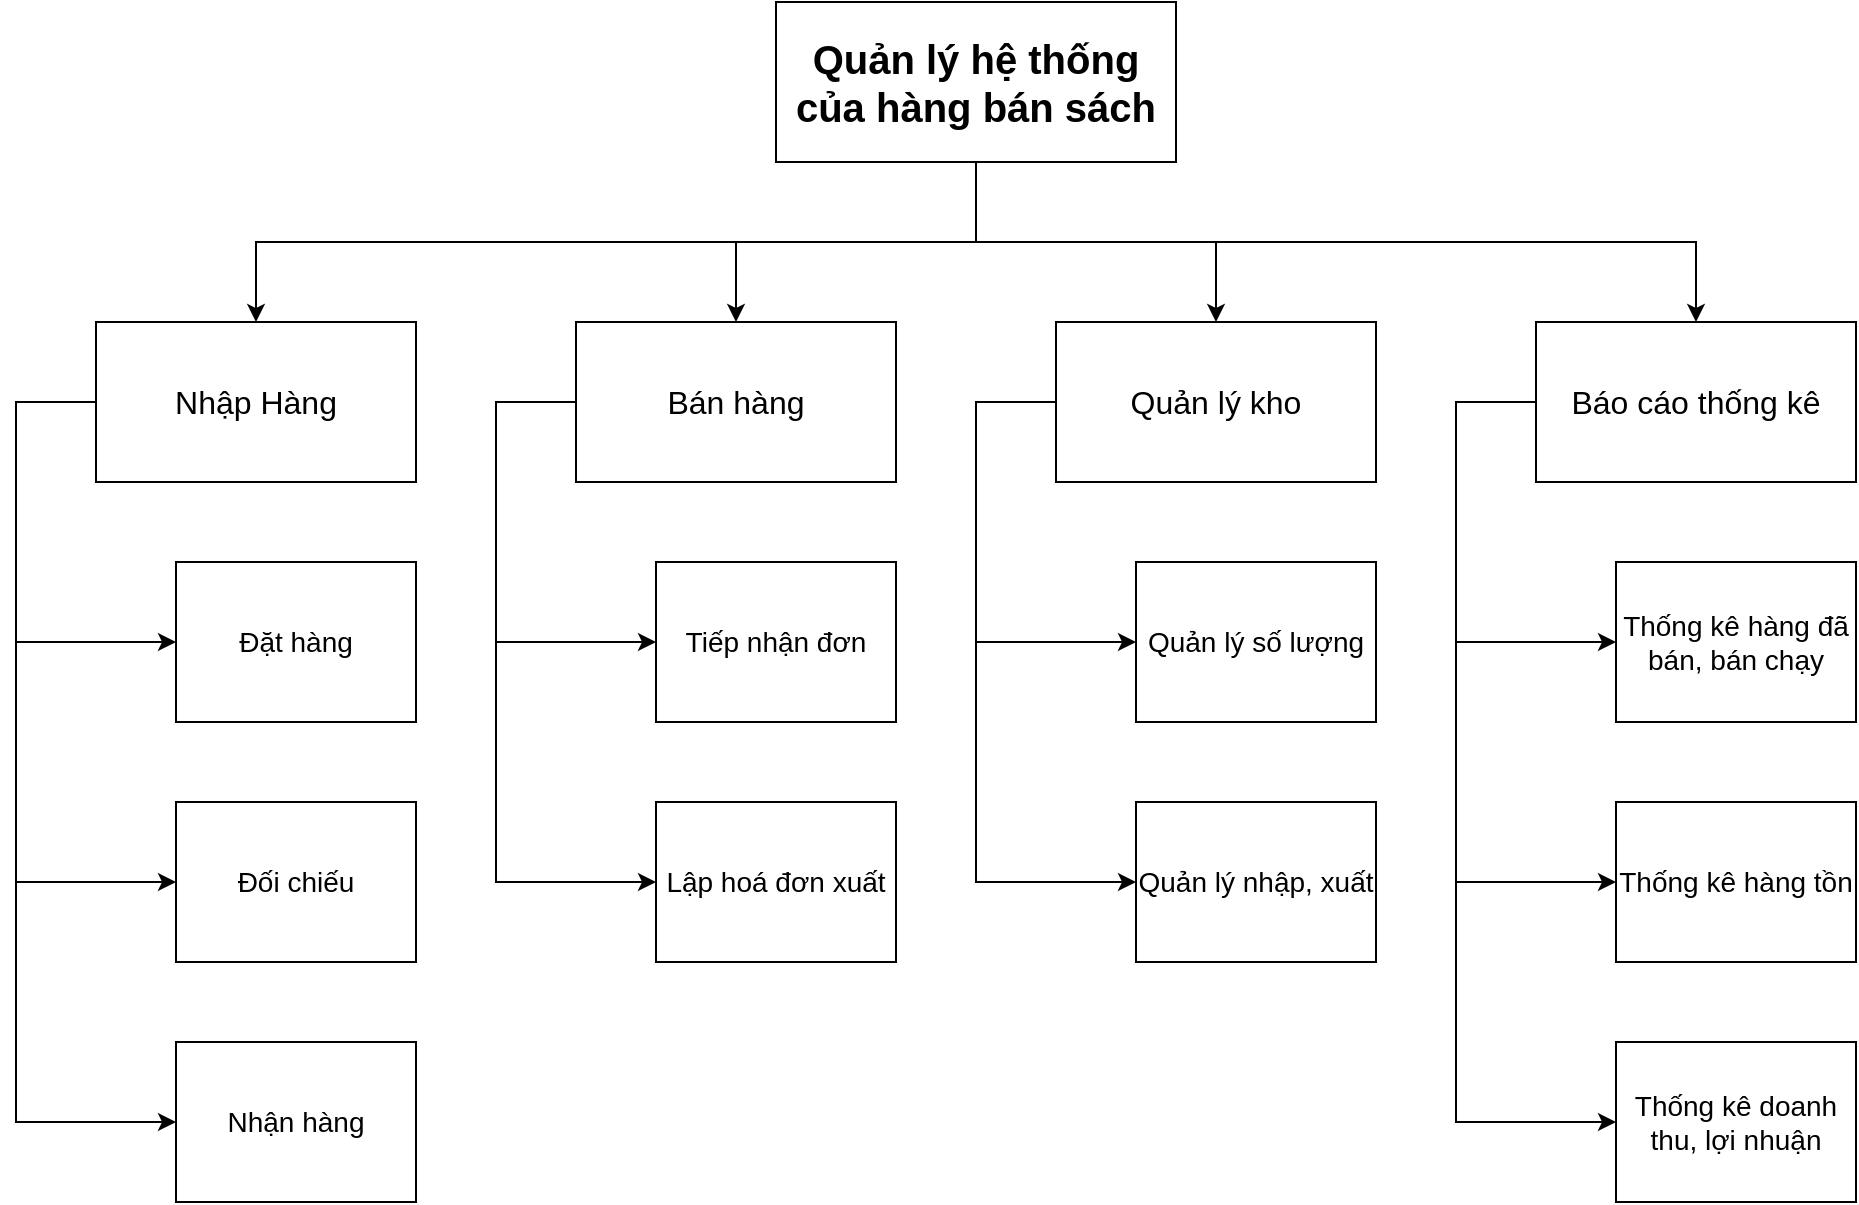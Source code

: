 <mxfile version="24.4.2" type="github" pages="7">
  <diagram name="Trang-1" id="rRTdI2hDu67PqyDLe8Fh">
    <mxGraphModel dx="2167" dy="654" grid="0" gridSize="10" guides="1" tooltips="1" connect="1" arrows="1" fold="1" page="0" pageScale="1" pageWidth="827" pageHeight="1169" math="0" shadow="0">
      <root>
        <mxCell id="0" />
        <mxCell id="1" parent="0" />
        <mxCell id="AFnKg5yaAj6XT0c0CYOe-55" style="edgeStyle=orthogonalEdgeStyle;rounded=0;orthogonalLoop=1;jettySize=auto;html=1;exitX=0.5;exitY=1;exitDx=0;exitDy=0;entryX=0.5;entryY=0;entryDx=0;entryDy=0;" parent="1" source="AFnKg5yaAj6XT0c0CYOe-12" target="AFnKg5yaAj6XT0c0CYOe-33" edge="1">
          <mxGeometry relative="1" as="geometry" />
        </mxCell>
        <mxCell id="AFnKg5yaAj6XT0c0CYOe-56" style="edgeStyle=orthogonalEdgeStyle;rounded=0;orthogonalLoop=1;jettySize=auto;html=1;exitX=0.5;exitY=1;exitDx=0;exitDy=0;entryX=0.5;entryY=0;entryDx=0;entryDy=0;" parent="1" source="AFnKg5yaAj6XT0c0CYOe-12" target="AFnKg5yaAj6XT0c0CYOe-34" edge="1">
          <mxGeometry relative="1" as="geometry" />
        </mxCell>
        <mxCell id="AFnKg5yaAj6XT0c0CYOe-57" style="edgeStyle=orthogonalEdgeStyle;rounded=0;orthogonalLoop=1;jettySize=auto;html=1;exitX=0.5;exitY=1;exitDx=0;exitDy=0;entryX=0.5;entryY=0;entryDx=0;entryDy=0;" parent="1" source="AFnKg5yaAj6XT0c0CYOe-12" target="AFnKg5yaAj6XT0c0CYOe-35" edge="1">
          <mxGeometry relative="1" as="geometry" />
        </mxCell>
        <mxCell id="AFnKg5yaAj6XT0c0CYOe-58" style="edgeStyle=orthogonalEdgeStyle;rounded=0;orthogonalLoop=1;jettySize=auto;html=1;exitX=0.5;exitY=1;exitDx=0;exitDy=0;" parent="1" source="AFnKg5yaAj6XT0c0CYOe-12" target="AFnKg5yaAj6XT0c0CYOe-36" edge="1">
          <mxGeometry relative="1" as="geometry" />
        </mxCell>
        <mxCell id="AFnKg5yaAj6XT0c0CYOe-12" value="&lt;font style=&quot;font-size: 20px;&quot;&gt;&lt;span style=&quot;font-size: 20px;&quot;&gt;Quản lý hệ thống của hàng bán sách&lt;/span&gt;&lt;/font&gt;" style="rounded=0;whiteSpace=wrap;html=1;fontSize=20;fontStyle=1" parent="1" vertex="1">
          <mxGeometry x="320" width="200" height="80" as="geometry" />
        </mxCell>
        <mxCell id="vAM1ASB7F_F03bIMXwyB-12" style="edgeStyle=orthogonalEdgeStyle;rounded=0;orthogonalLoop=1;jettySize=auto;html=1;entryX=0;entryY=0.5;entryDx=0;entryDy=0;" parent="1" source="AFnKg5yaAj6XT0c0CYOe-33" target="vAM1ASB7F_F03bIMXwyB-2" edge="1">
          <mxGeometry relative="1" as="geometry">
            <Array as="points">
              <mxPoint x="-60" y="200" />
              <mxPoint x="-60" y="440" />
            </Array>
          </mxGeometry>
        </mxCell>
        <mxCell id="vAM1ASB7F_F03bIMXwyB-13" style="edgeStyle=orthogonalEdgeStyle;rounded=0;orthogonalLoop=1;jettySize=auto;html=1;entryX=0;entryY=0.5;entryDx=0;entryDy=0;" parent="1" source="AFnKg5yaAj6XT0c0CYOe-33" target="vAM1ASB7F_F03bIMXwyB-3" edge="1">
          <mxGeometry relative="1" as="geometry">
            <Array as="points">
              <mxPoint x="-60" y="200" />
              <mxPoint x="-60" y="560" />
            </Array>
          </mxGeometry>
        </mxCell>
        <mxCell id="AFnKg5yaAj6XT0c0CYOe-33" value="Nhập Hàng" style="rounded=0;whiteSpace=wrap;html=1;fontSize=16;" parent="1" vertex="1">
          <mxGeometry x="-20" y="160" width="160" height="80" as="geometry" />
        </mxCell>
        <mxCell id="vAM1ASB7F_F03bIMXwyB-28" style="edgeStyle=orthogonalEdgeStyle;rounded=0;orthogonalLoop=1;jettySize=auto;html=1;entryX=0;entryY=0.5;entryDx=0;entryDy=0;exitX=0;exitY=0.5;exitDx=0;exitDy=0;" parent="1" source="AFnKg5yaAj6XT0c0CYOe-34" target="vAM1ASB7F_F03bIMXwyB-19" edge="1">
          <mxGeometry relative="1" as="geometry">
            <Array as="points">
              <mxPoint x="180" y="200" />
              <mxPoint x="180" y="320" />
            </Array>
          </mxGeometry>
        </mxCell>
        <mxCell id="vAM1ASB7F_F03bIMXwyB-30" style="edgeStyle=orthogonalEdgeStyle;rounded=0;orthogonalLoop=1;jettySize=auto;html=1;entryX=0;entryY=0.5;entryDx=0;entryDy=0;" parent="1" source="AFnKg5yaAj6XT0c0CYOe-34" target="vAM1ASB7F_F03bIMXwyB-18" edge="1">
          <mxGeometry relative="1" as="geometry">
            <Array as="points">
              <mxPoint x="180" y="200" />
              <mxPoint x="180" y="440" />
            </Array>
          </mxGeometry>
        </mxCell>
        <mxCell id="AFnKg5yaAj6XT0c0CYOe-34" value="Bán hàng" style="rounded=0;whiteSpace=wrap;html=1;fontSize=16;" parent="1" vertex="1">
          <mxGeometry x="220" y="160" width="160" height="80" as="geometry" />
        </mxCell>
        <mxCell id="vAM1ASB7F_F03bIMXwyB-31" style="edgeStyle=orthogonalEdgeStyle;rounded=0;orthogonalLoop=1;jettySize=auto;html=1;entryX=0;entryY=0.5;entryDx=0;entryDy=0;" parent="1" source="AFnKg5yaAj6XT0c0CYOe-35" target="vAM1ASB7F_F03bIMXwyB-22" edge="1">
          <mxGeometry relative="1" as="geometry">
            <Array as="points">
              <mxPoint x="420" y="200" />
              <mxPoint x="420" y="320" />
            </Array>
          </mxGeometry>
        </mxCell>
        <mxCell id="vAM1ASB7F_F03bIMXwyB-32" style="edgeStyle=orthogonalEdgeStyle;rounded=0;orthogonalLoop=1;jettySize=auto;html=1;entryX=0;entryY=0.5;entryDx=0;entryDy=0;" parent="1" source="AFnKg5yaAj6XT0c0CYOe-35" target="vAM1ASB7F_F03bIMXwyB-21" edge="1">
          <mxGeometry relative="1" as="geometry">
            <Array as="points">
              <mxPoint x="420" y="200" />
              <mxPoint x="420" y="440" />
            </Array>
          </mxGeometry>
        </mxCell>
        <mxCell id="AFnKg5yaAj6XT0c0CYOe-35" value="Quản lý kho" style="rounded=0;whiteSpace=wrap;html=1;fontSize=16;" parent="1" vertex="1">
          <mxGeometry x="460" y="160" width="160" height="80" as="geometry" />
        </mxCell>
        <mxCell id="vAM1ASB7F_F03bIMXwyB-33" style="edgeStyle=orthogonalEdgeStyle;rounded=0;orthogonalLoop=1;jettySize=auto;html=1;entryX=0;entryY=0.5;entryDx=0;entryDy=0;" parent="1" source="AFnKg5yaAj6XT0c0CYOe-36" target="vAM1ASB7F_F03bIMXwyB-25" edge="1">
          <mxGeometry relative="1" as="geometry">
            <Array as="points">
              <mxPoint x="660" y="200" />
              <mxPoint x="660" y="320" />
            </Array>
          </mxGeometry>
        </mxCell>
        <mxCell id="vAM1ASB7F_F03bIMXwyB-34" style="edgeStyle=orthogonalEdgeStyle;rounded=0;orthogonalLoop=1;jettySize=auto;html=1;entryX=0;entryY=0.5;entryDx=0;entryDy=0;" parent="1" source="AFnKg5yaAj6XT0c0CYOe-36" target="vAM1ASB7F_F03bIMXwyB-24" edge="1">
          <mxGeometry relative="1" as="geometry">
            <Array as="points">
              <mxPoint x="660" y="200" />
              <mxPoint x="660" y="560" />
            </Array>
          </mxGeometry>
        </mxCell>
        <mxCell id="8bl7uIBmZsD-1x3xu51T-2" style="edgeStyle=orthogonalEdgeStyle;rounded=0;orthogonalLoop=1;jettySize=auto;html=1;entryX=0;entryY=0.5;entryDx=0;entryDy=0;" parent="1" source="AFnKg5yaAj6XT0c0CYOe-36" target="8bl7uIBmZsD-1x3xu51T-1" edge="1">
          <mxGeometry relative="1" as="geometry">
            <Array as="points">
              <mxPoint x="660" y="200" />
              <mxPoint x="660" y="440" />
            </Array>
          </mxGeometry>
        </mxCell>
        <mxCell id="AFnKg5yaAj6XT0c0CYOe-36" value="Báo cáo thống kê" style="rounded=0;whiteSpace=wrap;html=1;fontSize=16;" parent="1" vertex="1">
          <mxGeometry x="700" y="160" width="160" height="80" as="geometry" />
        </mxCell>
        <mxCell id="vAM1ASB7F_F03bIMXwyB-1" value="Đặt hàng" style="rounded=0;whiteSpace=wrap;html=1;fontSize=14;" parent="1" vertex="1">
          <mxGeometry x="20" y="280" width="120" height="80" as="geometry" />
        </mxCell>
        <mxCell id="vAM1ASB7F_F03bIMXwyB-2" value="Đối chiếu" style="rounded=0;whiteSpace=wrap;html=1;strokeWidth=1;fontSize=14;" parent="1" vertex="1">
          <mxGeometry x="20" y="400" width="120" height="80" as="geometry" />
        </mxCell>
        <mxCell id="vAM1ASB7F_F03bIMXwyB-3" value="Nhận hàng" style="rounded=0;whiteSpace=wrap;html=1;fontSize=14;" parent="1" vertex="1">
          <mxGeometry x="20" y="520" width="120" height="80" as="geometry" />
        </mxCell>
        <mxCell id="vAM1ASB7F_F03bIMXwyB-8" value="" style="endArrow=classic;html=1;rounded=0;entryX=0;entryY=0.5;entryDx=0;entryDy=0;exitX=0;exitY=0.5;exitDx=0;exitDy=0;" parent="1" source="AFnKg5yaAj6XT0c0CYOe-33" target="vAM1ASB7F_F03bIMXwyB-1" edge="1">
          <mxGeometry width="50" height="50" relative="1" as="geometry">
            <mxPoint x="370" y="360" as="sourcePoint" />
            <mxPoint x="420" y="310" as="targetPoint" />
            <Array as="points">
              <mxPoint x="-60" y="200" />
              <mxPoint x="-60" y="320" />
            </Array>
          </mxGeometry>
        </mxCell>
        <mxCell id="vAM1ASB7F_F03bIMXwyB-18" value="Lập hoá đơn xuất" style="rounded=0;whiteSpace=wrap;html=1;strokeWidth=1;fontSize=14;" parent="1" vertex="1">
          <mxGeometry x="260" y="400" width="120" height="80" as="geometry" />
        </mxCell>
        <mxCell id="vAM1ASB7F_F03bIMXwyB-19" value="Tiếp nhận đơn" style="rounded=0;whiteSpace=wrap;html=1;fontSize=14;" parent="1" vertex="1">
          <mxGeometry x="260" y="280" width="120" height="80" as="geometry" />
        </mxCell>
        <mxCell id="vAM1ASB7F_F03bIMXwyB-20" value="Lập phiếu nhập" style="rounded=0;whiteSpace=wrap;html=1;" parent="1" vertex="1">
          <mxGeometry x="500" y="280" width="120" height="80" as="geometry" />
        </mxCell>
        <mxCell id="vAM1ASB7F_F03bIMXwyB-21" value="Quản lý nhập, xuất" style="rounded=0;whiteSpace=wrap;html=1;strokeWidth=1;fontSize=14;" parent="1" vertex="1">
          <mxGeometry x="500" y="400" width="120" height="80" as="geometry" />
        </mxCell>
        <mxCell id="vAM1ASB7F_F03bIMXwyB-22" value="Quản lý số lượng" style="rounded=0;whiteSpace=wrap;html=1;fontSize=14;" parent="1" vertex="1">
          <mxGeometry x="500" y="280" width="120" height="80" as="geometry" />
        </mxCell>
        <mxCell id="vAM1ASB7F_F03bIMXwyB-23" value="Lập phiếu nhập" style="rounded=0;whiteSpace=wrap;html=1;" parent="1" vertex="1">
          <mxGeometry x="740" y="280" width="120" height="80" as="geometry" />
        </mxCell>
        <mxCell id="vAM1ASB7F_F03bIMXwyB-24" value="Thống kê doanh thu, lợi nhuận" style="rounded=0;whiteSpace=wrap;html=1;strokeWidth=1;fontSize=14;" parent="1" vertex="1">
          <mxGeometry x="740" y="520" width="120" height="80" as="geometry" />
        </mxCell>
        <mxCell id="vAM1ASB7F_F03bIMXwyB-25" value="Thống kê hàng đã bán, bán chạy" style="rounded=0;whiteSpace=wrap;html=1;fontSize=14;" parent="1" vertex="1">
          <mxGeometry x="740" y="280" width="120" height="80" as="geometry" />
        </mxCell>
        <mxCell id="8bl7uIBmZsD-1x3xu51T-1" value="Thống kê hàng tồn" style="rounded=0;whiteSpace=wrap;html=1;strokeWidth=1;fontSize=14;" parent="1" vertex="1">
          <mxGeometry x="740" y="400" width="120" height="80" as="geometry" />
        </mxCell>
      </root>
    </mxGraphModel>
  </diagram>
  <diagram id="KgvOnMce2TrPyuINwso0" name="Trang-2">
    <mxGraphModel dx="1313" dy="653" grid="1" gridSize="10" guides="1" tooltips="1" connect="1" arrows="1" fold="1" page="0" pageScale="1" pageWidth="827" pageHeight="1169" math="0" shadow="0">
      <root>
        <mxCell id="0" />
        <mxCell id="1" parent="0" />
        <mxCell id="ssV_oemt4YwEF67fhfRM-25" style="edgeStyle=orthogonalEdgeStyle;rounded=0;orthogonalLoop=1;jettySize=auto;html=1;entryX=0.5;entryY=1;entryDx=0;entryDy=0;" parent="1" source="ssV_oemt4YwEF67fhfRM-2" target="ssV_oemt4YwEF67fhfRM-3" edge="1">
          <mxGeometry relative="1" as="geometry">
            <Array as="points">
              <mxPoint x="140" y="460" />
            </Array>
          </mxGeometry>
        </mxCell>
        <mxCell id="ssV_oemt4YwEF67fhfRM-26" value="&lt;font style=&quot;font-size: 14px;&quot;&gt;Hoá đơn&lt;/font&gt;" style="edgeLabel;html=1;align=center;verticalAlign=middle;resizable=0;points=[];" parent="ssV_oemt4YwEF67fhfRM-25" vertex="1" connectable="0">
          <mxGeometry x="-0.33" y="-1" relative="1" as="geometry">
            <mxPoint as="offset" />
          </mxGeometry>
        </mxCell>
        <mxCell id="ssV_oemt4YwEF67fhfRM-38" style="edgeStyle=orthogonalEdgeStyle;rounded=0;orthogonalLoop=1;jettySize=auto;html=1;entryX=1;entryY=0.5;entryDx=0;entryDy=0;" parent="1" source="ssV_oemt4YwEF67fhfRM-2" target="ssV_oemt4YwEF67fhfRM-6" edge="1">
          <mxGeometry relative="1" as="geometry">
            <Array as="points">
              <mxPoint x="370" y="720" />
            </Array>
          </mxGeometry>
        </mxCell>
        <mxCell id="ssV_oemt4YwEF67fhfRM-39" value="&lt;font style=&quot;font-size: 14px;&quot;&gt;Bản báo cáo doanh số&lt;/font&gt;" style="edgeLabel;html=1;align=center;verticalAlign=middle;resizable=0;points=[];" parent="ssV_oemt4YwEF67fhfRM-38" vertex="1" connectable="0">
          <mxGeometry x="0.345" y="2" relative="1" as="geometry">
            <mxPoint as="offset" />
          </mxGeometry>
        </mxCell>
        <mxCell id="ssV_oemt4YwEF67fhfRM-42" style="edgeStyle=orthogonalEdgeStyle;rounded=0;orthogonalLoop=1;jettySize=auto;html=1;entryX=0.023;entryY=0.15;entryDx=0;entryDy=0;entryPerimeter=0;" parent="1" source="ssV_oemt4YwEF67fhfRM-2" target="ssV_oemt4YwEF67fhfRM-4" edge="1">
          <mxGeometry relative="1" as="geometry">
            <Array as="points">
              <mxPoint x="460" y="290" />
              <mxPoint x="680" y="290" />
              <mxPoint x="680" y="292" />
            </Array>
          </mxGeometry>
        </mxCell>
        <mxCell id="ssV_oemt4YwEF67fhfRM-43" value="&lt;font style=&quot;font-size: 14px;&quot;&gt;Phiếu đặt hàng&lt;/font&gt;" style="edgeLabel;html=1;align=center;verticalAlign=middle;resizable=0;points=[];" parent="ssV_oemt4YwEF67fhfRM-42" vertex="1" connectable="0">
          <mxGeometry x="0.377" y="1" relative="1" as="geometry">
            <mxPoint as="offset" />
          </mxGeometry>
        </mxCell>
        <mxCell id="2xShkMuVCU0j5MwO3V7e-3" style="edgeStyle=orthogonalEdgeStyle;rounded=0;orthogonalLoop=1;jettySize=auto;html=1;entryX=0.25;entryY=1;entryDx=0;entryDy=0;" parent="1" source="ssV_oemt4YwEF67fhfRM-2" target="ssV_oemt4YwEF67fhfRM-5" edge="1">
          <mxGeometry relative="1" as="geometry">
            <Array as="points">
              <mxPoint x="474" y="780" />
              <mxPoint x="710" y="780" />
            </Array>
          </mxGeometry>
        </mxCell>
        <mxCell id="2xShkMuVCU0j5MwO3V7e-4" value="&lt;font style=&quot;font-size: 14px;&quot;&gt;Thông tin sách tồn kho&lt;/font&gt;" style="edgeLabel;html=1;align=center;verticalAlign=middle;resizable=0;points=[];" parent="2xShkMuVCU0j5MwO3V7e-3" vertex="1" connectable="0">
          <mxGeometry x="0.358" y="2" relative="1" as="geometry">
            <mxPoint as="offset" />
          </mxGeometry>
        </mxCell>
        <mxCell id="ssV_oemt4YwEF67fhfRM-2" value="&lt;span style=&quot;font-size: 20px; font-weight: 700;&quot;&gt;Quản lý hệ thống của hàng bán sách&lt;/span&gt;" style="ellipse;whiteSpace=wrap;html=1;" parent="1" vertex="1">
          <mxGeometry x="300" y="440" width="280" height="160" as="geometry" />
        </mxCell>
        <mxCell id="ssV_oemt4YwEF67fhfRM-3" value="&#xa;&lt;span style=&quot;color: rgb(0, 0, 0); font-family: Helvetica; font-size: 18px; font-style: normal; font-variant-ligatures: normal; font-variant-caps: normal; font-weight: 400; letter-spacing: normal; orphans: 2; text-align: center; text-indent: 0px; text-transform: none; widows: 2; word-spacing: 0px; -webkit-text-stroke-width: 0px; white-space: normal; background-color: rgb(251, 251, 251); text-decoration-thickness: initial; text-decoration-style: initial; text-decoration-color: initial; display: inline !important; float: none;&quot;&gt;Khách hàng&lt;/span&gt;&#xa;&#xa;" style="rounded=0;whiteSpace=wrap;html=1;" parent="1" vertex="1">
          <mxGeometry x="80" y="280" width="120" height="80" as="geometry" />
        </mxCell>
        <mxCell id="ssV_oemt4YwEF67fhfRM-48" style="edgeStyle=orthogonalEdgeStyle;rounded=0;orthogonalLoop=1;jettySize=auto;html=1;exitX=0.25;exitY=1;exitDx=0;exitDy=0;entryX=1;entryY=0;entryDx=0;entryDy=0;" parent="1" source="ssV_oemt4YwEF67fhfRM-4" target="ssV_oemt4YwEF67fhfRM-2" edge="1">
          <mxGeometry relative="1" as="geometry">
            <Array as="points">
              <mxPoint x="710" y="430" />
              <mxPoint x="539" y="430" />
            </Array>
          </mxGeometry>
        </mxCell>
        <mxCell id="ssV_oemt4YwEF67fhfRM-49" value="&lt;font style=&quot;font-size: 14px;&quot;&gt;Hoá đơn&lt;/font&gt;" style="edgeLabel;html=1;align=center;verticalAlign=middle;resizable=0;points=[];" parent="ssV_oemt4YwEF67fhfRM-48" vertex="1" connectable="0">
          <mxGeometry x="0.416" y="1" relative="1" as="geometry">
            <mxPoint as="offset" />
          </mxGeometry>
        </mxCell>
        <mxCell id="ssV_oemt4YwEF67fhfRM-4" value="&lt;font style=&quot;font-size: 18px;&quot;&gt;Nhà xuất bản&lt;/font&gt;" style="rounded=0;whiteSpace=wrap;html=1;" parent="1" vertex="1">
          <mxGeometry x="680" y="280" width="120" height="80" as="geometry" />
        </mxCell>
        <mxCell id="ssV_oemt4YwEF67fhfRM-5" value="&lt;span style=&quot;font-size: 18px;&quot;&gt;Nhân viên&lt;/span&gt;" style="rounded=0;whiteSpace=wrap;html=1;" parent="1" vertex="1">
          <mxGeometry x="680" y="680" width="120" height="80" as="geometry" />
        </mxCell>
        <mxCell id="ssV_oemt4YwEF67fhfRM-35" style="edgeStyle=orthogonalEdgeStyle;rounded=0;orthogonalLoop=1;jettySize=auto;html=1;" parent="1" source="ssV_oemt4YwEF67fhfRM-6" target="ssV_oemt4YwEF67fhfRM-2" edge="1">
          <mxGeometry relative="1" as="geometry">
            <Array as="points">
              <mxPoint x="120" y="550" />
            </Array>
          </mxGeometry>
        </mxCell>
        <mxCell id="ssV_oemt4YwEF67fhfRM-37" value="&lt;font style=&quot;font-size: 14px;&quot;&gt;Bản kí duyệt&lt;/font&gt;" style="edgeLabel;html=1;align=center;verticalAlign=middle;resizable=0;points=[];" parent="ssV_oemt4YwEF67fhfRM-35" vertex="1" connectable="0">
          <mxGeometry x="0.282" relative="1" as="geometry">
            <mxPoint x="1" as="offset" />
          </mxGeometry>
        </mxCell>
        <mxCell id="ssV_oemt4YwEF67fhfRM-6" value="&lt;font style=&quot;font-size: 18px;&quot;&gt;Người quản lý&lt;/font&gt;" style="rounded=0;whiteSpace=wrap;html=1;" parent="1" vertex="1">
          <mxGeometry x="80" y="680" width="120" height="80" as="geometry" />
        </mxCell>
        <mxCell id="ssV_oemt4YwEF67fhfRM-23" style="edgeStyle=orthogonalEdgeStyle;rounded=0;orthogonalLoop=1;jettySize=auto;html=1;exitX=1;exitY=0.75;exitDx=0;exitDy=0;entryX=0.249;entryY=0.044;entryDx=0;entryDy=0;entryPerimeter=0;" parent="1" source="ssV_oemt4YwEF67fhfRM-3" target="ssV_oemt4YwEF67fhfRM-2" edge="1">
          <mxGeometry relative="1" as="geometry" />
        </mxCell>
        <mxCell id="ssV_oemt4YwEF67fhfRM-24" value="&lt;font style=&quot;font-size: 14px;&quot;&gt;Thông tin đặt hàng&lt;/font&gt;" style="edgeLabel;html=1;align=center;verticalAlign=middle;resizable=0;points=[];" parent="ssV_oemt4YwEF67fhfRM-23" vertex="1" connectable="0">
          <mxGeometry x="-0.346" y="3" relative="1" as="geometry">
            <mxPoint as="offset" />
          </mxGeometry>
        </mxCell>
        <mxCell id="ssV_oemt4YwEF67fhfRM-27" style="edgeStyle=orthogonalEdgeStyle;rounded=0;orthogonalLoop=1;jettySize=auto;html=1;exitX=0;exitY=1;exitDx=0;exitDy=0;entryX=0.017;entryY=0.389;entryDx=0;entryDy=0;entryPerimeter=0;" parent="1" source="ssV_oemt4YwEF67fhfRM-3" target="ssV_oemt4YwEF67fhfRM-2" edge="1">
          <mxGeometry relative="1" as="geometry">
            <Array as="points">
              <mxPoint x="90" y="360" />
              <mxPoint x="90" y="500" />
              <mxPoint x="300" y="500" />
              <mxPoint x="300" y="502" />
            </Array>
          </mxGeometry>
        </mxCell>
        <mxCell id="ssV_oemt4YwEF67fhfRM-29" value="&lt;font style=&quot;font-size: 14px;&quot;&gt;Phiếu thanh toán&lt;/font&gt;" style="edgeLabel;html=1;align=center;verticalAlign=middle;resizable=0;points=[];" parent="ssV_oemt4YwEF67fhfRM-27" vertex="1" connectable="0">
          <mxGeometry x="0.409" y="1" relative="1" as="geometry">
            <mxPoint as="offset" />
          </mxGeometry>
        </mxCell>
        <mxCell id="ssV_oemt4YwEF67fhfRM-31" style="edgeStyle=orthogonalEdgeStyle;rounded=0;orthogonalLoop=1;jettySize=auto;html=1;entryX=0.092;entryY=-0.057;entryDx=0;entryDy=0;entryPerimeter=0;" parent="1" source="ssV_oemt4YwEF67fhfRM-2" target="ssV_oemt4YwEF67fhfRM-6" edge="1">
          <mxGeometry relative="1" as="geometry">
            <Array as="points">
              <mxPoint x="91" y="530" />
            </Array>
          </mxGeometry>
        </mxCell>
        <mxCell id="ssV_oemt4YwEF67fhfRM-33" value="&lt;font style=&quot;font-size: 14px;&quot;&gt;Bản đề xuất nhập hàng&lt;/font&gt;" style="edgeLabel;html=1;align=center;verticalAlign=middle;resizable=0;points=[];" parent="ssV_oemt4YwEF67fhfRM-31" vertex="1" connectable="0">
          <mxGeometry x="-0.409" y="1" relative="1" as="geometry">
            <mxPoint x="-1" as="offset" />
          </mxGeometry>
        </mxCell>
        <mxCell id="ssV_oemt4YwEF67fhfRM-40" style="edgeStyle=orthogonalEdgeStyle;rounded=0;orthogonalLoop=1;jettySize=auto;html=1;entryX=1.005;entryY=0.883;entryDx=0;entryDy=0;entryPerimeter=0;" parent="1" source="ssV_oemt4YwEF67fhfRM-2" target="ssV_oemt4YwEF67fhfRM-6" edge="1">
          <mxGeometry relative="1" as="geometry">
            <Array as="points">
              <mxPoint x="396" y="750" />
              <mxPoint x="250" y="750" />
            </Array>
          </mxGeometry>
        </mxCell>
        <mxCell id="ssV_oemt4YwEF67fhfRM-41" value="&lt;font style=&quot;font-size: 14px;&quot;&gt;Bản báo cáo bán chạy&lt;/font&gt;" style="edgeLabel;html=1;align=center;verticalAlign=middle;resizable=0;points=[];" parent="ssV_oemt4YwEF67fhfRM-40" vertex="1" connectable="0">
          <mxGeometry x="0.46" y="1" relative="1" as="geometry">
            <mxPoint x="12" as="offset" />
          </mxGeometry>
        </mxCell>
        <mxCell id="ssV_oemt4YwEF67fhfRM-44" style="edgeStyle=orthogonalEdgeStyle;rounded=0;orthogonalLoop=1;jettySize=auto;html=1;exitX=0;exitY=0.75;exitDx=0;exitDy=0;entryX=0.745;entryY=0.049;entryDx=0;entryDy=0;entryPerimeter=0;" parent="1" source="ssV_oemt4YwEF67fhfRM-4" target="ssV_oemt4YwEF67fhfRM-2" edge="1">
          <mxGeometry relative="1" as="geometry" />
        </mxCell>
        <mxCell id="ssV_oemt4YwEF67fhfRM-45" value="&lt;font style=&quot;font-size: 14px;&quot;&gt;Thông tin giá cả&lt;/font&gt;" style="edgeLabel;html=1;align=center;verticalAlign=middle;resizable=0;points=[];" parent="ssV_oemt4YwEF67fhfRM-44" vertex="1" connectable="0">
          <mxGeometry x="-0.385" relative="1" as="geometry">
            <mxPoint as="offset" />
          </mxGeometry>
        </mxCell>
        <mxCell id="ssV_oemt4YwEF67fhfRM-58" style="edgeStyle=orthogonalEdgeStyle;rounded=0;orthogonalLoop=1;jettySize=auto;html=1;entryX=0.992;entryY=0.609;entryDx=0;entryDy=0;entryPerimeter=0;" parent="1" source="ssV_oemt4YwEF67fhfRM-5" target="ssV_oemt4YwEF67fhfRM-2" edge="1">
          <mxGeometry relative="1" as="geometry">
            <Array as="points">
              <mxPoint x="790" y="537" />
            </Array>
          </mxGeometry>
        </mxCell>
        <mxCell id="ssV_oemt4YwEF67fhfRM-59" value="&lt;font style=&quot;font-size: 14px;&quot;&gt;Thông tin sách cần nhập&lt;/font&gt;" style="edgeLabel;html=1;align=center;verticalAlign=middle;resizable=0;points=[];" parent="ssV_oemt4YwEF67fhfRM-58" vertex="1" connectable="0">
          <mxGeometry x="0.427" y="-1" relative="1" as="geometry">
            <mxPoint as="offset" />
          </mxGeometry>
        </mxCell>
        <mxCell id="ssV_oemt4YwEF67fhfRM-60" style="edgeStyle=orthogonalEdgeStyle;rounded=0;orthogonalLoop=1;jettySize=auto;html=1;entryX=0.583;entryY=-0.001;entryDx=0;entryDy=0;entryPerimeter=0;" parent="1" source="ssV_oemt4YwEF67fhfRM-2" target="ssV_oemt4YwEF67fhfRM-5" edge="1">
          <mxGeometry relative="1" as="geometry">
            <Array as="points">
              <mxPoint x="750" y="560" />
            </Array>
          </mxGeometry>
        </mxCell>
        <mxCell id="ssV_oemt4YwEF67fhfRM-61" value="&lt;font style=&quot;font-size: 14px;&quot;&gt;Hoá đơn cần thanh toán&lt;/font&gt;" style="edgeLabel;html=1;align=center;verticalAlign=middle;resizable=0;points=[];" parent="ssV_oemt4YwEF67fhfRM-60" vertex="1" connectable="0">
          <mxGeometry x="-0.332" relative="1" as="geometry">
            <mxPoint as="offset" />
          </mxGeometry>
        </mxCell>
        <mxCell id="ssV_oemt4YwEF67fhfRM-62" style="edgeStyle=orthogonalEdgeStyle;rounded=0;orthogonalLoop=1;jettySize=auto;html=1;entryX=1;entryY=0.125;entryDx=0;entryDy=0;entryPerimeter=0;" parent="1" source="ssV_oemt4YwEF67fhfRM-2" target="ssV_oemt4YwEF67fhfRM-3" edge="1">
          <mxGeometry relative="1" as="geometry">
            <Array as="points">
              <mxPoint x="420" y="290" />
            </Array>
          </mxGeometry>
        </mxCell>
        <mxCell id="ssV_oemt4YwEF67fhfRM-63" value="&lt;font style=&quot;font-size: 14px;&quot;&gt;Thông tin sách&lt;/font&gt;" style="edgeLabel;html=1;align=center;verticalAlign=middle;resizable=0;points=[];" parent="ssV_oemt4YwEF67fhfRM-62" vertex="1" connectable="0">
          <mxGeometry x="0.404" y="-2" relative="1" as="geometry">
            <mxPoint as="offset" />
          </mxGeometry>
        </mxCell>
        <mxCell id="ssV_oemt4YwEF67fhfRM-68" style="edgeStyle=orthogonalEdgeStyle;rounded=0;orthogonalLoop=1;jettySize=auto;html=1;" parent="1" source="ssV_oemt4YwEF67fhfRM-5" target="ssV_oemt4YwEF67fhfRM-2" edge="1">
          <mxGeometry relative="1" as="geometry">
            <Array as="points">
              <mxPoint x="710" y="580" />
            </Array>
          </mxGeometry>
        </mxCell>
        <mxCell id="ssV_oemt4YwEF67fhfRM-69" value="&lt;font style=&quot;font-size: 14px;&quot;&gt;Hoá đơn thanh toán&lt;/font&gt;" style="edgeLabel;html=1;align=center;verticalAlign=middle;resizable=0;points=[];" parent="ssV_oemt4YwEF67fhfRM-68" vertex="1" connectable="0">
          <mxGeometry x="0.356" y="-1" relative="1" as="geometry">
            <mxPoint as="offset" />
          </mxGeometry>
        </mxCell>
        <mxCell id="ssV_oemt4YwEF67fhfRM-70" style="edgeStyle=orthogonalEdgeStyle;rounded=0;orthogonalLoop=1;jettySize=auto;html=1;entryX=0.821;entryY=0.884;entryDx=0;entryDy=0;entryPerimeter=0;" parent="1" source="ssV_oemt4YwEF67fhfRM-5" target="ssV_oemt4YwEF67fhfRM-2" edge="1">
          <mxGeometry relative="1" as="geometry">
            <Array as="points">
              <mxPoint x="530" y="690" />
            </Array>
          </mxGeometry>
        </mxCell>
        <mxCell id="ssV_oemt4YwEF67fhfRM-71" value="&lt;font style=&quot;font-size: 14px;&quot;&gt;Thông tin hàng nhập&lt;/font&gt;" style="edgeLabel;html=1;align=center;verticalAlign=middle;resizable=0;points=[];" parent="ssV_oemt4YwEF67fhfRM-70" vertex="1" connectable="0">
          <mxGeometry x="-0.39" y="-2" relative="1" as="geometry">
            <mxPoint as="offset" />
          </mxGeometry>
        </mxCell>
        <mxCell id="ssV_oemt4YwEF67fhfRM-72" style="edgeStyle=orthogonalEdgeStyle;rounded=0;orthogonalLoop=1;jettySize=auto;html=1;" parent="1" source="ssV_oemt4YwEF67fhfRM-5" target="ssV_oemt4YwEF67fhfRM-2" edge="1">
          <mxGeometry relative="1" as="geometry">
            <Array as="points">
              <mxPoint x="510" y="710" />
            </Array>
          </mxGeometry>
        </mxCell>
        <mxCell id="ssV_oemt4YwEF67fhfRM-73" value="&lt;font style=&quot;font-size: 14px;&quot;&gt;Thông tin sách bán&lt;/font&gt;" style="edgeLabel;html=1;align=center;verticalAlign=middle;resizable=0;points=[];" parent="ssV_oemt4YwEF67fhfRM-72" vertex="1" connectable="0">
          <mxGeometry x="-0.377" y="-1" relative="1" as="geometry">
            <mxPoint as="offset" />
          </mxGeometry>
        </mxCell>
        <mxCell id="ssV_oemt4YwEF67fhfRM-74" style="edgeStyle=orthogonalEdgeStyle;rounded=0;orthogonalLoop=1;jettySize=auto;html=1;entryX=-0.011;entryY=0.619;entryDx=0;entryDy=0;entryPerimeter=0;" parent="1" source="ssV_oemt4YwEF67fhfRM-2" target="ssV_oemt4YwEF67fhfRM-5" edge="1">
          <mxGeometry relative="1" as="geometry">
            <Array as="points">
              <mxPoint x="498" y="730" />
            </Array>
          </mxGeometry>
        </mxCell>
        <mxCell id="ssV_oemt4YwEF67fhfRM-75" value="&lt;font style=&quot;font-size: 14px;&quot;&gt;Thông tin đặt sách&lt;/font&gt;" style="edgeLabel;html=1;align=center;verticalAlign=middle;resizable=0;points=[];" parent="ssV_oemt4YwEF67fhfRM-74" vertex="1" connectable="0">
          <mxGeometry x="0.386" y="2" relative="1" as="geometry">
            <mxPoint as="offset" />
          </mxGeometry>
        </mxCell>
        <mxCell id="ssV_oemt4YwEF67fhfRM-76" style="edgeStyle=orthogonalEdgeStyle;rounded=0;orthogonalLoop=1;jettySize=auto;html=1;" parent="1" source="ssV_oemt4YwEF67fhfRM-5" target="ssV_oemt4YwEF67fhfRM-2" edge="1">
          <mxGeometry relative="1" as="geometry">
            <Array as="points">
              <mxPoint x="486" y="750" />
            </Array>
            <mxPoint x="470" y="600" as="targetPoint" />
          </mxGeometry>
        </mxCell>
        <mxCell id="ssV_oemt4YwEF67fhfRM-77" value="&lt;font style=&quot;font-size: 14px;&quot;&gt;Bản báo cáo hàng tháng&lt;/font&gt;" style="edgeLabel;html=1;align=center;verticalAlign=middle;resizable=0;points=[];" parent="ssV_oemt4YwEF67fhfRM-76" vertex="1" connectable="0">
          <mxGeometry x="-0.382" relative="1" as="geometry">
            <mxPoint as="offset" />
          </mxGeometry>
        </mxCell>
        <mxCell id="Vr1vhdmkbob1NMDFndtu-1" value="" style="endArrow=classic;html=1;rounded=0;exitX=0.437;exitY=1.005;exitDx=0;exitDy=0;exitPerimeter=0;entryX=0.547;entryY=1.003;entryDx=0;entryDy=0;entryPerimeter=0;" edge="1" parent="1" source="ssV_oemt4YwEF67fhfRM-5" target="ssV_oemt4YwEF67fhfRM-2">
          <mxGeometry width="50" height="50" relative="1" as="geometry">
            <mxPoint x="690" y="890" as="sourcePoint" />
            <mxPoint x="740" y="840" as="targetPoint" />
            <Array as="points">
              <mxPoint x="732" y="810" />
              <mxPoint x="453" y="810" />
            </Array>
          </mxGeometry>
        </mxCell>
        <mxCell id="0r5z_ARJLMfgSOzzArvv-1" value="&lt;font style=&quot;font-size: 14px;&quot;&gt;Hoá đơn sách nhập&lt;/font&gt;" style="edgeLabel;html=1;align=center;verticalAlign=middle;resizable=0;points=[];" vertex="1" connectable="0" parent="Vr1vhdmkbob1NMDFndtu-1">
          <mxGeometry x="-0.291" relative="1" as="geometry">
            <mxPoint as="offset" />
          </mxGeometry>
        </mxCell>
        <mxCell id="V2JT_3mGdKkZI2PUS2x6-1" value="" style="endArrow=classic;html=1;rounded=0;exitX=0.663;exitY=1.025;exitDx=0;exitDy=0;exitPerimeter=0;entryX=0.436;entryY=0.998;entryDx=0;entryDy=0;entryPerimeter=0;" edge="1" parent="1" source="ssV_oemt4YwEF67fhfRM-5" target="ssV_oemt4YwEF67fhfRM-2">
          <mxGeometry width="50" height="50" relative="1" as="geometry">
            <mxPoint x="390" y="880" as="sourcePoint" />
            <mxPoint x="440" y="830" as="targetPoint" />
            <Array as="points">
              <mxPoint x="760" y="840" />
              <mxPoint x="422" y="840" />
            </Array>
          </mxGeometry>
        </mxCell>
        <mxCell id="V2JT_3mGdKkZI2PUS2x6-2" value="&lt;font style=&quot;font-size: 14px;&quot;&gt;Thông tin hoá đơn xuất&lt;/font&gt;" style="edgeLabel;html=1;align=center;verticalAlign=middle;resizable=0;points=[];" vertex="1" connectable="0" parent="V2JT_3mGdKkZI2PUS2x6-1">
          <mxGeometry x="-0.244" y="-2" relative="1" as="geometry">
            <mxPoint as="offset" />
          </mxGeometry>
        </mxCell>
        <mxCell id="FLYzyrE3mP4SMEnH3Rwe-1" value="" style="endArrow=classic;html=1;rounded=0;exitX=0;exitY=1;exitDx=0;exitDy=0;entryX=1;entryY=0.25;entryDx=0;entryDy=0;" edge="1" parent="1" source="ssV_oemt4YwEF67fhfRM-2" target="ssV_oemt4YwEF67fhfRM-6">
          <mxGeometry width="50" height="50" relative="1" as="geometry">
            <mxPoint x="190" y="670" as="sourcePoint" />
            <mxPoint x="240" y="620" as="targetPoint" />
            <Array as="points">
              <mxPoint x="340" y="700" />
            </Array>
          </mxGeometry>
        </mxCell>
        <mxCell id="FLYzyrE3mP4SMEnH3Rwe-2" value="&lt;font style=&quot;font-size: 14px;&quot;&gt;Báo cáo hàng tồn&lt;/font&gt;" style="edgeLabel;html=1;align=center;verticalAlign=middle;resizable=0;points=[];fontSize=14;" vertex="1" connectable="0" parent="FLYzyrE3mP4SMEnH3Rwe-1">
          <mxGeometry x="0.476" y="-1" relative="1" as="geometry">
            <mxPoint x="1" as="offset" />
          </mxGeometry>
        </mxCell>
        <mxCell id="NtEM7KAhOBsJjFL2_wA_-1" value="" style="endArrow=classic;html=1;rounded=0;exitX=0.583;exitY=0;exitDx=0;exitDy=0;exitPerimeter=0;entryX=0;entryY=1;entryDx=0;entryDy=0;" edge="1" parent="1" source="ssV_oemt4YwEF67fhfRM-6" target="ssV_oemt4YwEF67fhfRM-2">
          <mxGeometry width="50" height="50" relative="1" as="geometry">
            <mxPoint x="190" y="650" as="sourcePoint" />
            <mxPoint x="240" y="600" as="targetPoint" />
            <Array as="points">
              <mxPoint x="150" y="580" />
            </Array>
          </mxGeometry>
        </mxCell>
        <mxCell id="NtEM7KAhOBsJjFL2_wA_-2" value="&lt;font style=&quot;font-size: 14px;&quot;&gt;Bản yêu cầu báo cáo&lt;/font&gt;" style="edgeLabel;html=1;align=center;verticalAlign=middle;resizable=0;points=[];" vertex="1" connectable="0" parent="NtEM7KAhOBsJjFL2_wA_-1">
          <mxGeometry x="0.228" relative="1" as="geometry">
            <mxPoint as="offset" />
          </mxGeometry>
        </mxCell>
        <mxCell id="8tVLbne9WPJ8tiWbNfsp-2" value="" style="endArrow=classic;html=1;rounded=0;exitX=0.75;exitY=1;exitDx=0;exitDy=0;" edge="1" parent="1" source="ssV_oemt4YwEF67fhfRM-4">
          <mxGeometry width="50" height="50" relative="1" as="geometry">
            <mxPoint x="820" y="450" as="sourcePoint" />
            <mxPoint x="582" y="507" as="targetPoint" />
            <Array as="points">
              <mxPoint x="770" y="507" />
            </Array>
          </mxGeometry>
        </mxCell>
        <mxCell id="t6-E7rUHaf-b3taLGc7R-2" value="&lt;font style=&quot;font-size: 14px;&quot;&gt;Phiếu giao hàng&lt;/font&gt;" style="edgeLabel;html=1;align=center;verticalAlign=middle;resizable=0;points=[];" vertex="1" connectable="0" parent="8tVLbne9WPJ8tiWbNfsp-2">
          <mxGeometry x="0.445" y="-1" relative="1" as="geometry">
            <mxPoint x="1" as="offset" />
          </mxGeometry>
        </mxCell>
        <mxCell id="8tVLbne9WPJ8tiWbNfsp-3" value="" style="endArrow=classic;html=1;rounded=0;exitX=0.936;exitY=0.238;exitDx=0;exitDy=0;exitPerimeter=0;entryX=0.5;entryY=1;entryDx=0;entryDy=0;" edge="1" parent="1" source="ssV_oemt4YwEF67fhfRM-2" target="ssV_oemt4YwEF67fhfRM-4">
          <mxGeometry width="50" height="50" relative="1" as="geometry">
            <mxPoint x="980" y="510" as="sourcePoint" />
            <mxPoint x="1030" y="460" as="targetPoint" />
            <Array as="points">
              <mxPoint x="740" y="478" />
            </Array>
          </mxGeometry>
        </mxCell>
        <mxCell id="t6-E7rUHaf-b3taLGc7R-1" value="&lt;font style=&quot;font-size: 14px;&quot;&gt;Phiếu thanh toán&lt;/font&gt;" style="edgeLabel;html=1;align=center;verticalAlign=middle;resizable=0;points=[];" vertex="1" connectable="0" parent="8tVLbne9WPJ8tiWbNfsp-3">
          <mxGeometry x="-0.414" y="1" relative="1" as="geometry">
            <mxPoint as="offset" />
          </mxGeometry>
        </mxCell>
      </root>
    </mxGraphModel>
  </diagram>
  <diagram id="-lE9q0hvABzz9aMq8FSr" name="Trang-3">
    <mxGraphModel dx="1500" dy="746" grid="0" gridSize="10" guides="1" tooltips="1" connect="1" arrows="1" fold="1" page="0" pageScale="1" pageWidth="827" pageHeight="1169" math="0" shadow="0">
      <root>
        <mxCell id="0" />
        <mxCell id="1" parent="0" />
        <mxCell id="wIwQbAmLw2qknRV4INMZ-9" style="edgeStyle=orthogonalEdgeStyle;rounded=0;orthogonalLoop=1;jettySize=auto;html=1;entryX=1;entryY=0.75;entryDx=0;entryDy=0;" parent="1" source="2IpHOsyGLMHi1rz_4VAD-5" target="2IpHOsyGLMHi1rz_4VAD-11" edge="1">
          <mxGeometry relative="1" as="geometry">
            <Array as="points">
              <mxPoint x="740" y="850" />
            </Array>
          </mxGeometry>
        </mxCell>
        <mxCell id="wIwQbAmLw2qknRV4INMZ-10" value="&lt;font style=&quot;font-size: 14px;&quot;&gt;Bản báo cáo doanh số&lt;/font&gt;" style="edgeLabel;html=1;align=center;verticalAlign=middle;resizable=0;points=[];" parent="wIwQbAmLw2qknRV4INMZ-9" vertex="1" connectable="0">
          <mxGeometry x="0.345" y="-1" relative="1" as="geometry">
            <mxPoint as="offset" />
          </mxGeometry>
        </mxCell>
        <mxCell id="Vbnoqoecpv1GoV0Dxjtf-2" style="edgeStyle=orthogonalEdgeStyle;rounded=0;orthogonalLoop=1;jettySize=auto;html=1;" edge="1" parent="1" source="2IpHOsyGLMHi1rz_4VAD-5" target="1tazJ3jUmUEnx0-5ehM0-7">
          <mxGeometry relative="1" as="geometry">
            <Array as="points">
              <mxPoint x="912" y="688" />
              <mxPoint x="912" y="688" />
            </Array>
          </mxGeometry>
        </mxCell>
        <mxCell id="Vbnoqoecpv1GoV0Dxjtf-4" value="&lt;font style=&quot;font-size: 14px;&quot;&gt;Thông tin sách tồn kho&lt;/font&gt;" style="edgeLabel;html=1;align=center;verticalAlign=middle;resizable=0;points=[];" vertex="1" connectable="0" parent="Vbnoqoecpv1GoV0Dxjtf-2">
          <mxGeometry x="-0.009" relative="1" as="geometry">
            <mxPoint as="offset" />
          </mxGeometry>
        </mxCell>
        <mxCell id="2IpHOsyGLMHi1rz_4VAD-5" value="&lt;font style=&quot;font-size: 18px;&quot;&gt;Báo cáo,&lt;/font&gt;&lt;div&gt;&lt;font style=&quot;font-size: 18px;&quot;&gt;thống kê&lt;/font&gt;&lt;/div&gt;" style="ellipse;whiteSpace=wrap;html=1;" parent="1" vertex="1">
          <mxGeometry x="660" y="640" width="160" height="80" as="geometry" />
        </mxCell>
        <mxCell id="2IpHOsyGLMHi1rz_4VAD-16" style="edgeStyle=orthogonalEdgeStyle;rounded=0;orthogonalLoop=1;jettySize=auto;html=1;entryX=0;entryY=0.25;entryDx=0;entryDy=0;" parent="1" source="2IpHOsyGLMHi1rz_4VAD-6" target="2IpHOsyGLMHi1rz_4VAD-10" edge="1">
          <mxGeometry relative="1" as="geometry">
            <Array as="points">
              <mxPoint x="620" y="20" />
            </Array>
          </mxGeometry>
        </mxCell>
        <mxCell id="2IpHOsyGLMHi1rz_4VAD-18" value="&lt;font style=&quot;font-size: 14px;&quot;&gt;Phiếu đặt hàng&lt;/font&gt;" style="edgeLabel;html=1;align=center;verticalAlign=middle;resizable=0;points=[];" parent="2IpHOsyGLMHi1rz_4VAD-16" vertex="1" connectable="0">
          <mxGeometry x="0.142" y="2" relative="1" as="geometry">
            <mxPoint x="1" as="offset" />
          </mxGeometry>
        </mxCell>
        <mxCell id="2IpHOsyGLMHi1rz_4VAD-6" value="&lt;font style=&quot;font-size: 18px;&quot;&gt;Nhập hàng&lt;/font&gt;" style="ellipse;whiteSpace=wrap;html=1;" parent="1" vertex="1">
          <mxGeometry x="560" y="120" width="160" height="80" as="geometry" />
        </mxCell>
        <mxCell id="uCLwMISINKP6UrRFF79c-1" style="edgeStyle=orthogonalEdgeStyle;rounded=0;orthogonalLoop=1;jettySize=auto;html=1;entryX=0;entryY=0.5;entryDx=0;entryDy=0;" edge="1" parent="1" source="2IpHOsyGLMHi1rz_4VAD-7" target="2IpHOsyGLMHi1rz_4VAD-5">
          <mxGeometry relative="1" as="geometry" />
        </mxCell>
        <mxCell id="uCLwMISINKP6UrRFF79c-2" value="&lt;font style=&quot;font-size: 14px;&quot;&gt;Thông tin sách tồn kho&lt;/font&gt;" style="edgeLabel;html=1;align=center;verticalAlign=middle;resizable=0;points=[];" vertex="1" connectable="0" parent="uCLwMISINKP6UrRFF79c-1">
          <mxGeometry x="0.012" y="-1" relative="1" as="geometry">
            <mxPoint y="-1" as="offset" />
          </mxGeometry>
        </mxCell>
        <mxCell id="2IpHOsyGLMHi1rz_4VAD-7" value="&lt;font style=&quot;font-size: 18px;&quot;&gt;Quản lý&amp;nbsp;&lt;/font&gt;&lt;div&gt;&lt;span style=&quot;background-color: initial;&quot;&gt;&lt;font style=&quot;font-size: 18px;&quot;&gt;kho&lt;/font&gt;&lt;/span&gt;&lt;/div&gt;" style="ellipse;whiteSpace=wrap;html=1;" parent="1" vertex="1">
          <mxGeometry x="100" y="640" width="160" height="80" as="geometry" />
        </mxCell>
        <mxCell id="5TbE6v0K1fq-3VezsYbq-5" style="edgeStyle=orthogonalEdgeStyle;rounded=0;orthogonalLoop=1;jettySize=auto;html=1;" parent="1" source="2IpHOsyGLMHi1rz_4VAD-8" target="2IpHOsyGLMHi1rz_4VAD-12" edge="1">
          <mxGeometry relative="1" as="geometry">
            <Array as="points">
              <mxPoint x="640" y="400" />
              <mxPoint x="640" y="400" />
            </Array>
          </mxGeometry>
        </mxCell>
        <mxCell id="5TbE6v0K1fq-3VezsYbq-6" value="&lt;font style=&quot;font-size: 14px;&quot;&gt;Hoá đơn&lt;/font&gt;" style="edgeLabel;html=1;align=center;verticalAlign=middle;resizable=0;points=[];" parent="5TbE6v0K1fq-3VezsYbq-5" vertex="1" connectable="0">
          <mxGeometry x="0.024" y="-1" relative="1" as="geometry">
            <mxPoint as="offset" />
          </mxGeometry>
        </mxCell>
        <mxCell id="2IpHOsyGLMHi1rz_4VAD-8" value="&lt;font style=&quot;font-size: 18px;&quot;&gt;Bán hàng&lt;/font&gt;" style="ellipse;whiteSpace=wrap;html=1;" parent="1" vertex="1">
          <mxGeometry x="370" y="350" width="160" height="80" as="geometry" />
        </mxCell>
        <mxCell id="pLoyyywWYDxrDol8q6st-4" style="edgeStyle=orthogonalEdgeStyle;rounded=0;orthogonalLoop=1;jettySize=auto;html=1;entryX=1;entryY=0;entryDx=0;entryDy=0;" parent="1" source="2IpHOsyGLMHi1rz_4VAD-10" target="2IpHOsyGLMHi1rz_4VAD-6" edge="1">
          <mxGeometry relative="1" as="geometry">
            <Array as="points">
              <mxPoint x="870" y="132" />
            </Array>
          </mxGeometry>
        </mxCell>
        <mxCell id="pLoyyywWYDxrDol8q6st-10" value="&lt;font style=&quot;font-size: 14px;&quot;&gt;Hoá đơn&lt;/font&gt;" style="edgeLabel;html=1;align=center;verticalAlign=middle;resizable=0;points=[];" parent="pLoyyywWYDxrDol8q6st-4" vertex="1" connectable="0">
          <mxGeometry x="0.219" y="-3" relative="1" as="geometry">
            <mxPoint as="offset" />
          </mxGeometry>
        </mxCell>
        <mxCell id="2IpHOsyGLMHi1rz_4VAD-10" value="&lt;font style=&quot;font-size: 18px;&quot;&gt;Nhà xuất bản&lt;/font&gt;" style="rounded=0;whiteSpace=wrap;html=1;" parent="1" vertex="1">
          <mxGeometry x="800" width="163" height="80" as="geometry" />
        </mxCell>
        <mxCell id="wIwQbAmLw2qknRV4INMZ-4" style="edgeStyle=orthogonalEdgeStyle;rounded=0;orthogonalLoop=1;jettySize=auto;html=1;" parent="1" source="2IpHOsyGLMHi1rz_4VAD-11" target="2IpHOsyGLMHi1rz_4VAD-7" edge="1">
          <mxGeometry relative="1" as="geometry">
            <Array as="points">
              <mxPoint x="200" y="810" />
            </Array>
          </mxGeometry>
        </mxCell>
        <mxCell id="wIwQbAmLw2qknRV4INMZ-6" value="&lt;font style=&quot;font-size: 14px;&quot;&gt;Bản ký duyệt&lt;/font&gt;" style="edgeLabel;html=1;align=center;verticalAlign=middle;resizable=0;points=[];" parent="wIwQbAmLw2qknRV4INMZ-4" vertex="1" connectable="0">
          <mxGeometry x="-0.385" y="-2" relative="1" as="geometry">
            <mxPoint as="offset" />
          </mxGeometry>
        </mxCell>
        <mxCell id="2IpHOsyGLMHi1rz_4VAD-11" value="&lt;font style=&quot;font-size: 18px;&quot;&gt;Người quản lý&lt;/font&gt;" style="rounded=0;whiteSpace=wrap;html=1;" parent="1" vertex="1">
          <mxGeometry x="360" y="790" width="160" height="80" as="geometry" />
        </mxCell>
        <mxCell id="5TbE6v0K1fq-3VezsYbq-3" style="edgeStyle=orthogonalEdgeStyle;rounded=0;orthogonalLoop=1;jettySize=auto;html=1;entryX=0.999;entryY=0.361;entryDx=0;entryDy=0;exitX=-0.019;exitY=0.361;exitDx=0;exitDy=0;exitPerimeter=0;entryPerimeter=0;" parent="1" source="2IpHOsyGLMHi1rz_4VAD-12" target="2IpHOsyGLMHi1rz_4VAD-8" edge="1">
          <mxGeometry relative="1" as="geometry" />
        </mxCell>
        <mxCell id="5TbE6v0K1fq-3VezsYbq-4" value="&lt;font style=&quot;font-size: 14px;&quot;&gt;Thông tin đặt hàng&lt;/font&gt;" style="edgeLabel;html=1;align=center;verticalAlign=middle;resizable=0;points=[];" parent="5TbE6v0K1fq-3VezsYbq-3" vertex="1" connectable="0">
          <mxGeometry x="-0.035" relative="1" as="geometry">
            <mxPoint as="offset" />
          </mxGeometry>
        </mxCell>
        <mxCell id="2IpHOsyGLMHi1rz_4VAD-12" value="&lt;font style=&quot;font-size: 18px;&quot;&gt;Khách hàng&lt;/font&gt;" style="rounded=0;whiteSpace=wrap;html=1;" parent="1" vertex="1">
          <mxGeometry x="760" y="350" width="163" height="80" as="geometry" />
        </mxCell>
        <mxCell id="_wob2_gQTg4NjzBi55P0-1" style="edgeStyle=orthogonalEdgeStyle;rounded=0;orthogonalLoop=1;jettySize=auto;html=1;entryX=0;entryY=0;entryDx=0;entryDy=0;" edge="1" parent="1" source="2IpHOsyGLMHi1rz_4VAD-13" target="2IpHOsyGLMHi1rz_4VAD-7">
          <mxGeometry relative="1" as="geometry">
            <Array as="points">
              <mxPoint x="88" y="652" />
            </Array>
          </mxGeometry>
        </mxCell>
        <mxCell id="_wob2_gQTg4NjzBi55P0-2" value="&lt;font style=&quot;font-size: 14px;&quot;&gt;Hoá đơn sách nhập&lt;/font&gt;" style="edgeLabel;html=1;align=center;verticalAlign=middle;resizable=0;points=[];rotation=270;" vertex="1" connectable="0" parent="_wob2_gQTg4NjzBi55P0-1">
          <mxGeometry x="-0.079" y="2" relative="1" as="geometry">
            <mxPoint as="offset" />
          </mxGeometry>
        </mxCell>
        <mxCell id="2IpHOsyGLMHi1rz_4VAD-13" value="&lt;font style=&quot;font-size: 18px;&quot;&gt;Nhân viên&lt;/font&gt;" style="rounded=0;whiteSpace=wrap;html=1;" parent="1" vertex="1">
          <mxGeometry x="40" y="120" width="160" height="80" as="geometry" />
        </mxCell>
        <mxCell id="pLoyyywWYDxrDol8q6st-1" style="edgeStyle=orthogonalEdgeStyle;rounded=0;orthogonalLoop=1;jettySize=auto;html=1;entryX=0.631;entryY=0.039;entryDx=0;entryDy=0;entryPerimeter=0;exitX=0;exitY=0.75;exitDx=0;exitDy=0;" parent="1" source="2IpHOsyGLMHi1rz_4VAD-10" target="2IpHOsyGLMHi1rz_4VAD-6" edge="1">
          <mxGeometry relative="1" as="geometry" />
        </mxCell>
        <mxCell id="pLoyyywWYDxrDol8q6st-2" value="&lt;font style=&quot;font-size: 14px;&quot;&gt;Thông tin giá cả&lt;/font&gt;" style="edgeLabel;html=1;align=center;verticalAlign=middle;resizable=0;points=[];" parent="pLoyyywWYDxrDol8q6st-1" vertex="1" connectable="0">
          <mxGeometry x="-0.343" y="-4" relative="1" as="geometry">
            <mxPoint x="-1" as="offset" />
          </mxGeometry>
        </mxCell>
        <mxCell id="pLoyyywWYDxrDol8q6st-5" value="" style="endArrow=classic;html=1;rounded=0;" parent="1" edge="1">
          <mxGeometry width="50" height="50" relative="1" as="geometry">
            <mxPoint x="721" y="170" as="sourcePoint" />
            <mxPoint x="911" y="80" as="targetPoint" />
            <Array as="points">
              <mxPoint x="911" y="170" />
            </Array>
          </mxGeometry>
        </mxCell>
        <mxCell id="pLoyyywWYDxrDol8q6st-11" value="&lt;font style=&quot;font-size: 14px;&quot;&gt;Phiếu thanh toán&lt;/font&gt;" style="edgeLabel;html=1;align=center;verticalAlign=middle;resizable=0;points=[];" parent="pLoyyywWYDxrDol8q6st-5" vertex="1" connectable="0">
          <mxGeometry x="-0.306" relative="1" as="geometry">
            <mxPoint as="offset" />
          </mxGeometry>
        </mxCell>
        <mxCell id="5TbE6v0K1fq-3VezsYbq-1" value="" style="endArrow=classic;html=1;rounded=0;exitX=0.795;exitY=0.085;exitDx=0;exitDy=0;exitPerimeter=0;entryX=0.013;entryY=0.104;entryDx=0;entryDy=0;entryPerimeter=0;" parent="1" source="2IpHOsyGLMHi1rz_4VAD-8" target="2IpHOsyGLMHi1rz_4VAD-12" edge="1">
          <mxGeometry width="50" height="50" relative="1" as="geometry">
            <mxPoint x="610" y="400" as="sourcePoint" />
            <mxPoint x="760" y="360" as="targetPoint" />
          </mxGeometry>
        </mxCell>
        <mxCell id="5TbE6v0K1fq-3VezsYbq-2" value="&lt;font style=&quot;font-size: 14px;&quot;&gt;Thông tin sách&lt;/font&gt;" style="edgeLabel;html=1;align=center;verticalAlign=middle;resizable=0;points=[];" parent="5TbE6v0K1fq-3VezsYbq-1" vertex="1" connectable="0">
          <mxGeometry x="0.013" y="1" relative="1" as="geometry">
            <mxPoint as="offset" />
          </mxGeometry>
        </mxCell>
        <mxCell id="5TbE6v0K1fq-3VezsYbq-7" value="" style="endArrow=classic;html=1;rounded=0;exitX=0;exitY=0.875;exitDx=0;exitDy=0;exitPerimeter=0;entryX=1;entryY=1;entryDx=0;entryDy=0;" parent="1" source="2IpHOsyGLMHi1rz_4VAD-12" target="2IpHOsyGLMHi1rz_4VAD-8" edge="1">
          <mxGeometry width="50" height="50" relative="1" as="geometry">
            <mxPoint x="660" y="480" as="sourcePoint" />
            <mxPoint x="710" y="430" as="targetPoint" />
          </mxGeometry>
        </mxCell>
        <mxCell id="5TbE6v0K1fq-3VezsYbq-8" value="&lt;font style=&quot;font-size: 14px;&quot;&gt;Phiếu thanh toán&lt;/font&gt;" style="edgeLabel;html=1;align=center;verticalAlign=middle;resizable=0;points=[];" parent="5TbE6v0K1fq-3VezsYbq-7" vertex="1" connectable="0">
          <mxGeometry x="0.022" y="1" relative="1" as="geometry">
            <mxPoint as="offset" />
          </mxGeometry>
        </mxCell>
        <mxCell id="wIwQbAmLw2qknRV4INMZ-1" value="" style="endArrow=classic;html=1;rounded=0;entryX=0;entryY=0.75;entryDx=0;entryDy=0;exitX=0.321;exitY=0.992;exitDx=0;exitDy=0;exitPerimeter=0;" parent="1" source="2IpHOsyGLMHi1rz_4VAD-7" target="2IpHOsyGLMHi1rz_4VAD-11" edge="1">
          <mxGeometry width="50" height="50" relative="1" as="geometry">
            <mxPoint x="150.0" y="720" as="sourcePoint" />
            <mxPoint x="351.44" y="852.8" as="targetPoint" />
            <Array as="points">
              <mxPoint x="151.44" y="852.8" />
            </Array>
          </mxGeometry>
        </mxCell>
        <mxCell id="wIwQbAmLw2qknRV4INMZ-2" value="&lt;font style=&quot;font-size: 14px;&quot;&gt;Bản đề xuất nhập hàng&lt;/font&gt;" style="edgeLabel;html=1;align=center;verticalAlign=middle;resizable=0;points=[];" parent="wIwQbAmLw2qknRV4INMZ-1" vertex="1" connectable="0">
          <mxGeometry x="0.338" y="2" relative="1" as="geometry">
            <mxPoint as="offset" />
          </mxGeometry>
        </mxCell>
        <mxCell id="wIwQbAmLw2qknRV4INMZ-7" style="edgeStyle=orthogonalEdgeStyle;rounded=0;orthogonalLoop=1;jettySize=auto;html=1;entryX=0.053;entryY=0.765;entryDx=0;entryDy=0;entryPerimeter=0;" parent="1" source="2IpHOsyGLMHi1rz_4VAD-11" target="2IpHOsyGLMHi1rz_4VAD-5" edge="1">
          <mxGeometry relative="1" as="geometry">
            <Array as="points">
              <mxPoint x="668" y="798" />
            </Array>
          </mxGeometry>
        </mxCell>
        <mxCell id="wIwQbAmLw2qknRV4INMZ-8" value="&lt;font style=&quot;font-size: 14px;&quot;&gt;Bản yêu cầu báo cáo&lt;/font&gt;" style="edgeLabel;html=1;align=center;verticalAlign=middle;resizable=0;points=[];" parent="wIwQbAmLw2qknRV4INMZ-7" vertex="1" connectable="0">
          <mxGeometry x="-0.372" y="2" relative="1" as="geometry">
            <mxPoint as="offset" />
          </mxGeometry>
        </mxCell>
        <mxCell id="wIwQbAmLw2qknRV4INMZ-12" value="&lt;font style=&quot;font-size: 14px;&quot;&gt;Sách&lt;/font&gt;" style="shape=partialRectangle;whiteSpace=wrap;html=1;left=0;right=0;fillColor=none;" parent="1" vertex="1">
          <mxGeometry x="326" y="556" width="120" height="60" as="geometry" />
        </mxCell>
        <mxCell id="wIwQbAmLw2qknRV4INMZ-16" value="&lt;font style=&quot;font-size: 14px;&quot;&gt;Hoá đơn xuất&lt;/font&gt;" style="shape=partialRectangle;whiteSpace=wrap;html=1;left=0;right=0;fillColor=none;" parent="1" vertex="1">
          <mxGeometry x="530" y="520" width="120" height="60" as="geometry" />
        </mxCell>
        <mxCell id="wIwQbAmLw2qknRV4INMZ-18" value="" style="endArrow=classic;html=1;rounded=0;entryX=0.256;entryY=0.961;entryDx=0;entryDy=0;entryPerimeter=0;exitX=0.666;exitY=0.004;exitDx=0;exitDy=0;exitPerimeter=0;" parent="1" source="wIwQbAmLw2qknRV4INMZ-12" target="2IpHOsyGLMHi1rz_4VAD-8" edge="1">
          <mxGeometry width="50" height="50" relative="1" as="geometry">
            <mxPoint x="330" y="520" as="sourcePoint" />
            <mxPoint x="390" y="490" as="targetPoint" />
            <Array as="points" />
          </mxGeometry>
        </mxCell>
        <mxCell id="wIwQbAmLw2qknRV4INMZ-19" value="" style="endArrow=classic;html=1;rounded=0;exitX=0.633;exitY=1.024;exitDx=0;exitDy=0;exitPerimeter=0;entryX=0.25;entryY=0;entryDx=0;entryDy=0;" parent="1" source="2IpHOsyGLMHi1rz_4VAD-8" target="wIwQbAmLw2qknRV4INMZ-16" edge="1">
          <mxGeometry width="50" height="50" relative="1" as="geometry">
            <mxPoint x="500" y="490" as="sourcePoint" />
            <mxPoint x="550" y="440" as="targetPoint" />
          </mxGeometry>
        </mxCell>
        <mxCell id="wIwQbAmLw2qknRV4INMZ-22" value="" style="endArrow=classic;html=1;rounded=0;entryX=0;entryY=0;entryDx=0;entryDy=0;exitX=0.669;exitY=1.006;exitDx=0;exitDy=0;exitPerimeter=0;" parent="1" source="wIwQbAmLw2qknRV4INMZ-16" target="2IpHOsyGLMHi1rz_4VAD-5" edge="1">
          <mxGeometry width="50" height="50" relative="1" as="geometry">
            <mxPoint x="560" y="670" as="sourcePoint" />
            <mxPoint x="610" y="620" as="targetPoint" />
          </mxGeometry>
        </mxCell>
        <mxCell id="wIwQbAmLw2qknRV4INMZ-24" value="" style="endArrow=classic;html=1;rounded=0;exitX=1;exitY=0;exitDx=0;exitDy=0;entryX=0.131;entryY=1.045;entryDx=0;entryDy=0;entryPerimeter=0;" parent="1" source="2IpHOsyGLMHi1rz_4VAD-7" target="wIwQbAmLw2qknRV4INMZ-12" edge="1">
          <mxGeometry width="50" height="50" relative="1" as="geometry">
            <mxPoint x="290" y="660" as="sourcePoint" />
            <mxPoint x="340" y="610" as="targetPoint" />
          </mxGeometry>
        </mxCell>
        <mxCell id="wIwQbAmLw2qknRV4INMZ-30" value="" style="endArrow=classic;html=1;rounded=0;exitX=0.092;exitY=1.008;exitDx=0;exitDy=0;exitPerimeter=0;entryX=0;entryY=0.5;entryDx=0;entryDy=0;" parent="1" source="2IpHOsyGLMHi1rz_4VAD-13" target="2IpHOsyGLMHi1rz_4VAD-7" edge="1">
          <mxGeometry width="50" height="50" relative="1" as="geometry">
            <mxPoint x="120" y="320" as="sourcePoint" />
            <mxPoint x="170" y="270" as="targetPoint" />
            <Array as="points">
              <mxPoint x="50" y="680" />
            </Array>
          </mxGeometry>
        </mxCell>
        <mxCell id="wIwQbAmLw2qknRV4INMZ-31" value="&lt;font style=&quot;font-size: 14px;&quot;&gt;Thông tin nhập hàng&lt;/font&gt;" style="edgeLabel;html=1;align=center;verticalAlign=middle;resizable=0;points=[];rotation=270;" parent="wIwQbAmLw2qknRV4INMZ-30" vertex="1" connectable="0">
          <mxGeometry x="-0.052" y="1" relative="1" as="geometry">
            <mxPoint as="offset" />
          </mxGeometry>
        </mxCell>
        <mxCell id="wIwQbAmLw2qknRV4INMZ-32" value="&lt;font style=&quot;font-size: 14px;&quot;&gt;Hoá đơn nhập&lt;/font&gt;" style="shape=partialRectangle;whiteSpace=wrap;html=1;left=0;right=0;fillColor=none;" parent="1" vertex="1">
          <mxGeometry x="996" y="379" width="107" height="43" as="geometry" />
        </mxCell>
        <mxCell id="wIwQbAmLw2qknRV4INMZ-34" value="" style="endArrow=classic;html=1;rounded=0;exitX=1;exitY=0.871;exitDx=0;exitDy=0;entryX=0;entryY=1;entryDx=0;entryDy=0;exitPerimeter=0;" parent="1" source="2IpHOsyGLMHi1rz_4VAD-13" target="2IpHOsyGLMHi1rz_4VAD-6" edge="1">
          <mxGeometry width="50" height="50" relative="1" as="geometry">
            <mxPoint x="370" y="280" as="sourcePoint" />
            <mxPoint x="420" y="230" as="targetPoint" />
          </mxGeometry>
        </mxCell>
        <mxCell id="wIwQbAmLw2qknRV4INMZ-43" value="&lt;font style=&quot;font-size: 14px;&quot;&gt;Hoá đơn thanh toán&lt;/font&gt;" style="edgeLabel;html=1;align=center;verticalAlign=middle;resizable=0;points=[];" parent="wIwQbAmLw2qknRV4INMZ-34" vertex="1" connectable="0">
          <mxGeometry x="0.032" y="1" relative="1" as="geometry">
            <mxPoint as="offset" />
          </mxGeometry>
        </mxCell>
        <mxCell id="wIwQbAmLw2qknRV4INMZ-39" value="" style="endArrow=classic;html=1;rounded=0;exitX=1;exitY=0.125;exitDx=0;exitDy=0;exitPerimeter=0;entryX=0;entryY=0;entryDx=0;entryDy=0;" parent="1" source="2IpHOsyGLMHi1rz_4VAD-13" target="2IpHOsyGLMHi1rz_4VAD-6" edge="1">
          <mxGeometry width="50" height="50" relative="1" as="geometry">
            <mxPoint x="320" y="150" as="sourcePoint" />
            <mxPoint x="370" y="100" as="targetPoint" />
          </mxGeometry>
        </mxCell>
        <mxCell id="wIwQbAmLw2qknRV4INMZ-41" value="&lt;font style=&quot;font-size: 14px;&quot;&gt;Thông tin sách cần nhập&lt;/font&gt;" style="edgeLabel;html=1;align=center;verticalAlign=middle;resizable=0;points=[];" parent="wIwQbAmLw2qknRV4INMZ-39" vertex="1" connectable="0">
          <mxGeometry x="0.001" relative="1" as="geometry">
            <mxPoint as="offset" />
          </mxGeometry>
        </mxCell>
        <mxCell id="wIwQbAmLw2qknRV4INMZ-40" value="" style="endArrow=classic;html=1;rounded=0;entryX=1;entryY=0.5;entryDx=0;entryDy=0;exitX=0;exitY=0.5;exitDx=0;exitDy=0;" parent="1" source="2IpHOsyGLMHi1rz_4VAD-6" target="2IpHOsyGLMHi1rz_4VAD-13" edge="1">
          <mxGeometry width="50" height="50" relative="1" as="geometry">
            <mxPoint x="440" y="300" as="sourcePoint" />
            <mxPoint x="490" y="250" as="targetPoint" />
          </mxGeometry>
        </mxCell>
        <mxCell id="wIwQbAmLw2qknRV4INMZ-42" value="&lt;font style=&quot;font-size: 14px;&quot;&gt;Hoá đơn cần thanh toán&lt;/font&gt;" style="edgeLabel;html=1;align=center;verticalAlign=middle;resizable=0;points=[];" parent="wIwQbAmLw2qknRV4INMZ-40" vertex="1" connectable="0">
          <mxGeometry x="-0.034" relative="1" as="geometry">
            <mxPoint as="offset" />
          </mxGeometry>
        </mxCell>
        <mxCell id="wIwQbAmLw2qknRV4INMZ-44" value="" style="endArrow=classic;html=1;rounded=0;exitX=0.583;exitY=1;exitDx=0;exitDy=0;exitPerimeter=0;entryX=0.5;entryY=0;entryDx=0;entryDy=0;" parent="1" source="2IpHOsyGLMHi1rz_4VAD-6" target="wIwQbAmLw2qknRV4INMZ-32" edge="1">
          <mxGeometry width="50" height="50" relative="1" as="geometry">
            <mxPoint x="430" y="300" as="sourcePoint" />
            <mxPoint x="480" y="250" as="targetPoint" />
          </mxGeometry>
        </mxCell>
        <mxCell id="1tazJ3jUmUEnx0-5ehM0-1" value="" style="endArrow=classic;html=1;rounded=0;entryX=0;entryY=0;entryDx=0;entryDy=0;exitX=0.75;exitY=1;exitDx=0;exitDy=0;" parent="1" source="2IpHOsyGLMHi1rz_4VAD-13" target="2IpHOsyGLMHi1rz_4VAD-8" edge="1">
          <mxGeometry width="50" height="50" relative="1" as="geometry">
            <mxPoint x="200" y="330" as="sourcePoint" />
            <mxPoint x="250" y="280" as="targetPoint" />
            <Array as="points">
              <mxPoint x="160" y="360" />
            </Array>
          </mxGeometry>
        </mxCell>
        <mxCell id="1tazJ3jUmUEnx0-5ehM0-3" value="&lt;font style=&quot;font-size: 14px;&quot;&gt;Thông tin sách bán&lt;/font&gt;" style="edgeLabel;html=1;align=center;verticalAlign=middle;resizable=0;points=[];" parent="1tazJ3jUmUEnx0-5ehM0-1" vertex="1" connectable="0">
          <mxGeometry x="0.386" y="1" relative="1" as="geometry">
            <mxPoint as="offset" />
          </mxGeometry>
        </mxCell>
        <mxCell id="1tazJ3jUmUEnx0-5ehM0-4" value="" style="endArrow=classic;html=1;rounded=0;exitX=0;exitY=0.625;exitDx=0;exitDy=0;entryX=0.5;entryY=1;entryDx=0;entryDy=0;exitPerimeter=0;" parent="1" source="2IpHOsyGLMHi1rz_4VAD-8" target="2IpHOsyGLMHi1rz_4VAD-13" edge="1">
          <mxGeometry width="50" height="50" relative="1" as="geometry">
            <mxPoint x="210" y="440" as="sourcePoint" />
            <mxPoint x="260" y="390" as="targetPoint" />
            <Array as="points">
              <mxPoint x="120" y="400" />
            </Array>
          </mxGeometry>
        </mxCell>
        <mxCell id="1tazJ3jUmUEnx0-5ehM0-5" value="&lt;font style=&quot;font-size: 14px;&quot;&gt;Thông tin đặt sách&lt;/font&gt;" style="edgeLabel;html=1;align=center;verticalAlign=middle;resizable=0;points=[];" parent="1tazJ3jUmUEnx0-5ehM0-4" vertex="1" connectable="0">
          <mxGeometry x="-0.436" y="-1" relative="1" as="geometry">
            <mxPoint x="1" as="offset" />
          </mxGeometry>
        </mxCell>
        <mxCell id="1tazJ3jUmUEnx0-5ehM0-6" value="&lt;font style=&quot;font-size: 14px;&quot;&gt;Sách&lt;/font&gt;" style="shape=partialRectangle;whiteSpace=wrap;html=1;left=0;right=0;fillColor=none;" parent="1" vertex="1">
          <mxGeometry x="390" y="250" width="98" height="39" as="geometry" />
        </mxCell>
        <mxCell id="1tazJ3jUmUEnx0-5ehM0-10" style="edgeStyle=orthogonalEdgeStyle;rounded=0;orthogonalLoop=1;jettySize=auto;html=1;" parent="1" source="1tazJ3jUmUEnx0-5ehM0-7" target="2IpHOsyGLMHi1rz_4VAD-5" edge="1">
          <mxGeometry relative="1" as="geometry">
            <Array as="points">
              <mxPoint x="920" y="660" />
              <mxPoint x="920" y="660" />
            </Array>
          </mxGeometry>
        </mxCell>
        <mxCell id="1tazJ3jUmUEnx0-5ehM0-15" value="&lt;font style=&quot;font-size: 14px;&quot;&gt;Bản báo cáo hàng tháng&lt;/font&gt;" style="edgeLabel;html=1;align=center;verticalAlign=middle;resizable=0;points=[];" parent="1tazJ3jUmUEnx0-5ehM0-10" vertex="1" connectable="0">
          <mxGeometry x="0.03" relative="1" as="geometry">
            <mxPoint as="offset" />
          </mxGeometry>
        </mxCell>
        <mxCell id="Vbnoqoecpv1GoV0Dxjtf-3" style="edgeStyle=orthogonalEdgeStyle;rounded=0;orthogonalLoop=1;jettySize=auto;html=1;" edge="1" parent="1" source="1tazJ3jUmUEnx0-5ehM0-7" target="2IpHOsyGLMHi1rz_4VAD-5">
          <mxGeometry relative="1" as="geometry">
            <Array as="points">
              <mxPoint x="900" y="714" />
              <mxPoint x="900" y="714" />
            </Array>
          </mxGeometry>
        </mxCell>
        <mxCell id="uU3nLWKhxw5tUJ9cQYVy-1" value="&lt;font style=&quot;font-size: 14px;&quot;&gt;Thông tin hoá đơn xuất&lt;/font&gt;" style="edgeLabel;html=1;align=center;verticalAlign=middle;resizable=0;points=[];" vertex="1" connectable="0" parent="Vbnoqoecpv1GoV0Dxjtf-3">
          <mxGeometry x="-0.003" y="-1" relative="1" as="geometry">
            <mxPoint as="offset" />
          </mxGeometry>
        </mxCell>
        <mxCell id="1tazJ3jUmUEnx0-5ehM0-7" value="&lt;font style=&quot;font-size: 18px;&quot;&gt;Nhân viên&lt;/font&gt;" style="rounded=0;whiteSpace=wrap;html=1;" parent="1" vertex="1">
          <mxGeometry x="1000" y="640" width="160" height="80" as="geometry" />
        </mxCell>
        <mxCell id="UFejMU9XdMxVkrAhg_9P-1" value="" style="endArrow=classic;html=1;rounded=0;entryX=0.5;entryY=0;entryDx=0;entryDy=0;exitX=0.311;exitY=0.954;exitDx=0;exitDy=0;exitPerimeter=0;" parent="1" source="2IpHOsyGLMHi1rz_4VAD-6" target="1tazJ3jUmUEnx0-5ehM0-6" edge="1">
          <mxGeometry width="50" height="50" relative="1" as="geometry">
            <mxPoint x="536" y="249" as="sourcePoint" />
            <mxPoint x="586" y="199" as="targetPoint" />
          </mxGeometry>
        </mxCell>
        <mxCell id="EidYeneHyzBul3Ylxocf-2" value="" style="endArrow=classic;html=1;rounded=0;entryX=0.586;entryY=0.007;entryDx=0;entryDy=0;entryPerimeter=0;exitX=0;exitY=1;exitDx=0;exitDy=0;" parent="1" source="2IpHOsyGLMHi1rz_4VAD-8" target="2IpHOsyGLMHi1rz_4VAD-7" edge="1">
          <mxGeometry width="50" height="50" relative="1" as="geometry">
            <mxPoint x="240" y="527" as="sourcePoint" />
            <mxPoint x="290" y="477" as="targetPoint" />
          </mxGeometry>
        </mxCell>
        <mxCell id="EidYeneHyzBul3Ylxocf-3" value="&lt;font style=&quot;font-size: 14px;&quot;&gt;Thông tin sách xuất kho&lt;/font&gt;" style="edgeLabel;html=1;align=center;verticalAlign=middle;resizable=0;points=[];rotation=312;" parent="EidYeneHyzBul3Ylxocf-2" vertex="1" connectable="0">
          <mxGeometry x="0.008" y="-3" relative="1" as="geometry">
            <mxPoint x="1" as="offset" />
          </mxGeometry>
        </mxCell>
        <mxCell id="lc2_Zg5i7AQr_cE2Fbf0-1" value="" style="endArrow=classic;html=1;rounded=0;exitX=0.946;exitY=1.054;exitDx=0;exitDy=0;exitPerimeter=0;" parent="1" source="2IpHOsyGLMHi1rz_4VAD-10" edge="1">
          <mxGeometry width="50" height="50" relative="1" as="geometry">
            <mxPoint x="959" y="246" as="sourcePoint" />
            <mxPoint x="665" y="200" as="targetPoint" />
            <Array as="points">
              <mxPoint x="954" y="200" />
            </Array>
          </mxGeometry>
        </mxCell>
        <mxCell id="lc2_Zg5i7AQr_cE2Fbf0-2" value="&lt;font style=&quot;font-size: 14px;&quot;&gt;Phiếu giao hàng&lt;/font&gt;" style="edgeLabel;html=1;align=center;verticalAlign=middle;resizable=0;points=[];" parent="lc2_Zg5i7AQr_cE2Fbf0-1" vertex="1" connectable="0">
          <mxGeometry x="0.208" y="1" relative="1" as="geometry">
            <mxPoint as="offset" />
          </mxGeometry>
        </mxCell>
        <mxCell id="4suy8f1BXUrLgCLFdUUU-1" value="&lt;font style=&quot;font-size: 14px;&quot;&gt;Thông tin nhà xuất bản&lt;/font&gt;" style="shape=partialRectangle;whiteSpace=wrap;html=1;left=0;right=0;fillColor=none;" parent="1" vertex="1">
          <mxGeometry x="592" y="262" width="100" height="40" as="geometry" />
        </mxCell>
        <mxCell id="4suy8f1BXUrLgCLFdUUU-2" value="" style="endArrow=classic;html=1;rounded=0;entryX=0.111;entryY=-0.059;entryDx=0;entryDy=0;entryPerimeter=0;" parent="1" source="2IpHOsyGLMHi1rz_4VAD-6" target="4suy8f1BXUrLgCLFdUUU-1" edge="1">
          <mxGeometry width="50" height="50" relative="1" as="geometry">
            <mxPoint x="594" y="298" as="sourcePoint" />
            <mxPoint x="644" y="248" as="targetPoint" />
          </mxGeometry>
        </mxCell>
        <mxCell id="4suy8f1BXUrLgCLFdUUU-3" value="" style="endArrow=classic;html=1;rounded=0;entryX=0.5;entryY=1;entryDx=0;entryDy=0;exitX=0.25;exitY=0;exitDx=0;exitDy=0;" parent="1" source="4suy8f1BXUrLgCLFdUUU-1" target="2IpHOsyGLMHi1rz_4VAD-6" edge="1">
          <mxGeometry width="50" height="50" relative="1" as="geometry">
            <mxPoint x="632" y="278" as="sourcePoint" />
            <mxPoint x="682" y="228" as="targetPoint" />
          </mxGeometry>
        </mxCell>
        <mxCell id="uU3nLWKhxw5tUJ9cQYVy-2" style="edgeStyle=orthogonalEdgeStyle;rounded=0;orthogonalLoop=1;jettySize=auto;html=1;entryX=1.013;entryY=0.41;entryDx=0;entryDy=0;entryPerimeter=0;" edge="1" parent="1" source="2IpHOsyGLMHi1rz_4VAD-5" target="2IpHOsyGLMHi1rz_4VAD-11">
          <mxGeometry relative="1" as="geometry">
            <Array as="points">
              <mxPoint x="708" y="823" />
            </Array>
          </mxGeometry>
        </mxCell>
        <mxCell id="OYYM1kwvycfNM2jc6Qre-1" value="&lt;font style=&quot;font-size: 14px;&quot;&gt;Báo cáo bán chạy&lt;/font&gt;" style="edgeLabel;html=1;align=center;verticalAlign=middle;resizable=0;points=[];" vertex="1" connectable="0" parent="uU3nLWKhxw5tUJ9cQYVy-2">
          <mxGeometry x="0.361" y="-1" relative="1" as="geometry">
            <mxPoint as="offset" />
          </mxGeometry>
        </mxCell>
        <mxCell id="OYYM1kwvycfNM2jc6Qre-3" value="" style="endArrow=classic;html=1;rounded=0;entryX=1;entryY=1;entryDx=0;entryDy=0;exitX=0.703;exitY=0.975;exitDx=0;exitDy=0;exitPerimeter=0;" edge="1" parent="1" source="2IpHOsyGLMHi1rz_4VAD-5" target="2IpHOsyGLMHi1rz_4VAD-11">
          <mxGeometry width="50" height="50" relative="1" as="geometry">
            <mxPoint x="690" y="945" as="sourcePoint" />
            <mxPoint x="740" y="895" as="targetPoint" />
            <Array as="points">
              <mxPoint x="774" y="870" />
            </Array>
          </mxGeometry>
        </mxCell>
        <mxCell id="OYYM1kwvycfNM2jc6Qre-4" value="&lt;font style=&quot;font-size: 14px;&quot;&gt;Bản báo cáo hàng tồn&lt;/font&gt;" style="edgeLabel;html=1;align=center;verticalAlign=middle;resizable=0;points=[];fontSize=14;" vertex="1" connectable="0" parent="OYYM1kwvycfNM2jc6Qre-3">
          <mxGeometry x="0.374" y="-2" relative="1" as="geometry">
            <mxPoint as="offset" />
          </mxGeometry>
        </mxCell>
        <mxCell id="VUAl8d44p_5ukk80Y0im-2" value="" style="endArrow=classic;html=1;rounded=0;exitX=0.5;exitY=1;exitDx=0;exitDy=0;entryX=0.5;entryY=0;entryDx=0;entryDy=0;" edge="1" parent="1" source="wIwQbAmLw2qknRV4INMZ-32" target="2IpHOsyGLMHi1rz_4VAD-5">
          <mxGeometry width="50" height="50" relative="1" as="geometry">
            <mxPoint x="831" y="585" as="sourcePoint" />
            <mxPoint x="881" y="535" as="targetPoint" />
          </mxGeometry>
        </mxCell>
      </root>
    </mxGraphModel>
  </diagram>
  <diagram id="KW6OqetJvpdiHsdeGAG1" name="Trang-4">
    <mxGraphModel dx="2015" dy="803" grid="1" gridSize="10" guides="1" tooltips="1" connect="1" arrows="1" fold="1" page="0" pageScale="1" pageWidth="827" pageHeight="1169" math="0" shadow="0">
      <root>
        <mxCell id="0" />
        <mxCell id="1" parent="0" />
        <mxCell id="VhXvSjwq08oL5PSF8ClS-1" value="&lt;font style=&quot;font-size: 16px;&quot;&gt;Đối chiếu&lt;/font&gt;" style="ellipse;whiteSpace=wrap;html=1;" parent="1" vertex="1">
          <mxGeometry x="380" y="585" width="120" height="80" as="geometry" />
        </mxCell>
        <mxCell id="VhXvSjwq08oL5PSF8ClS-2" value="&lt;span style=&quot;font-size: 16px;&quot;&gt;Đặt hàng&lt;/span&gt;" style="ellipse;whiteSpace=wrap;html=1;" parent="1" vertex="1">
          <mxGeometry x="80" y="360" width="120" height="80" as="geometry" />
        </mxCell>
        <mxCell id="VhXvSjwq08oL5PSF8ClS-3" value="&lt;font style=&quot;font-size: 16px;&quot;&gt;Nhận hàng&lt;/font&gt;" style="ellipse;whiteSpace=wrap;html=1;" parent="1" vertex="1">
          <mxGeometry x="680" y="800" width="120" height="80" as="geometry" />
        </mxCell>
        <mxCell id="VhXvSjwq08oL5PSF8ClS-4" value="&lt;font style=&quot;font-size: 16px;&quot;&gt;Nhân viên&lt;/font&gt;" style="rounded=0;whiteSpace=wrap;html=1;" parent="1" vertex="1">
          <mxGeometry x="80" y="800" width="120" height="80" as="geometry" />
        </mxCell>
        <mxCell id="Spx17ZGK8hIhx5pI9c7c-3" style="edgeStyle=orthogonalEdgeStyle;rounded=0;orthogonalLoop=1;jettySize=auto;html=1;entryX=0.5;entryY=0;entryDx=0;entryDy=0;" parent="1" edge="1">
          <mxGeometry relative="1" as="geometry">
            <mxPoint x="760" y="440" as="sourcePoint" />
            <mxPoint x="760" y="800" as="targetPoint" />
          </mxGeometry>
        </mxCell>
        <mxCell id="Spx17ZGK8hIhx5pI9c7c-4" value="Phiếu giao hàng" style="edgeLabel;html=1;align=center;verticalAlign=middle;resizable=0;points=[];fontSize=14;rotation=90;" parent="Spx17ZGK8hIhx5pI9c7c-3" vertex="1" connectable="0">
          <mxGeometry relative="1" as="geometry">
            <mxPoint x="1" as="offset" />
          </mxGeometry>
        </mxCell>
        <mxCell id="VhXvSjwq08oL5PSF8ClS-5" value="&lt;font style=&quot;font-size: 16px;&quot;&gt;Nhà xuất bản&lt;/font&gt;" style="rounded=0;whiteSpace=wrap;html=1;" parent="1" vertex="1">
          <mxGeometry x="680" y="360" width="120" height="80" as="geometry" />
        </mxCell>
        <mxCell id="Rqsfyw_Z6oM8a65nLrBS-1" style="edgeStyle=orthogonalEdgeStyle;rounded=0;orthogonalLoop=1;jettySize=auto;html=1;entryX=-0.003;entryY=0.165;entryDx=0;entryDy=0;entryPerimeter=0;exitX=1;exitY=0;exitDx=0;exitDy=0;" parent="1" source="VhXvSjwq08oL5PSF8ClS-2" target="VhXvSjwq08oL5PSF8ClS-5" edge="1">
          <mxGeometry relative="1" as="geometry">
            <Array as="points">
              <mxPoint x="182" y="373" />
            </Array>
            <mxPoint x="290" y="400" as="sourcePoint" />
            <mxPoint x="560" y="400" as="targetPoint" />
          </mxGeometry>
        </mxCell>
        <mxCell id="Rqsfyw_Z6oM8a65nLrBS-2" value="&lt;font style=&quot;font-size: 14px;&quot;&gt;Phiếu đặt hàng&lt;/font&gt;" style="edgeLabel;html=1;align=center;verticalAlign=middle;resizable=0;points=[];" parent="Rqsfyw_Z6oM8a65nLrBS-1" vertex="1" connectable="0">
          <mxGeometry x="0.142" y="2" relative="1" as="geometry">
            <mxPoint x="1" as="offset" />
          </mxGeometry>
        </mxCell>
        <mxCell id="XXjrQ2sHPnFOgRZ539qQ-3" value="" style="endArrow=classic;html=1;rounded=0;exitX=0;exitY=1;exitDx=0;exitDy=0;entryX=1;entryY=0;entryDx=0;entryDy=0;" parent="1" source="VhXvSjwq08oL5PSF8ClS-5" target="VhXvSjwq08oL5PSF8ClS-1" edge="1">
          <mxGeometry width="50" height="50" relative="1" as="geometry">
            <mxPoint x="530" y="570" as="sourcePoint" />
            <mxPoint x="580" y="520" as="targetPoint" />
          </mxGeometry>
        </mxCell>
        <mxCell id="XXjrQ2sHPnFOgRZ539qQ-4" value="&lt;font style=&quot;font-size: 14px;&quot;&gt;Hoá đơn&lt;/font&gt;" style="edgeLabel;html=1;align=center;verticalAlign=middle;resizable=0;points=[];rotation=-40;" parent="XXjrQ2sHPnFOgRZ539qQ-3" vertex="1" connectable="0">
          <mxGeometry x="-0.001" y="-1" relative="1" as="geometry">
            <mxPoint as="offset" />
          </mxGeometry>
        </mxCell>
        <mxCell id="slT-Hfu78laSNwcwRk4w-1" value="" style="endArrow=classic;html=1;rounded=0;entryX=0.25;entryY=1;entryDx=0;entryDy=0;exitX=0.243;exitY=0.095;exitDx=0;exitDy=0;exitPerimeter=0;" parent="1" source="VhXvSjwq08oL5PSF8ClS-3" target="VhXvSjwq08oL5PSF8ClS-5" edge="1">
          <mxGeometry width="50" height="50" relative="1" as="geometry">
            <mxPoint x="710" y="800" as="sourcePoint" />
            <mxPoint x="710" y="440" as="targetPoint" />
          </mxGeometry>
        </mxCell>
        <mxCell id="slT-Hfu78laSNwcwRk4w-2" value="&lt;font style=&quot;font-size: 14px;&quot;&gt;Phiếu thanh toán&lt;/font&gt;" style="edgeLabel;html=1;align=center;verticalAlign=middle;resizable=0;points=[];rotation=90;" parent="slT-Hfu78laSNwcwRk4w-1" vertex="1" connectable="0">
          <mxGeometry x="-0.022" relative="1" as="geometry">
            <mxPoint as="offset" />
          </mxGeometry>
        </mxCell>
        <mxCell id="Spx17ZGK8hIhx5pI9c7c-1" value="&lt;font style=&quot;font-size: 14px;&quot;&gt;Hoá đơn nhập&lt;/font&gt;" style="shape=partialRectangle;whiteSpace=wrap;html=1;left=0;right=0;fillColor=none;" parent="1" vertex="1">
          <mxGeometry x="230" y="500" width="90" height="40" as="geometry" />
        </mxCell>
        <mxCell id="Spx17ZGK8hIhx5pI9c7c-2" value="&lt;font style=&quot;font-size: 14px;&quot;&gt;Sách&lt;/font&gt;" style="shape=partialRectangle;whiteSpace=wrap;html=1;left=0;right=0;fillColor=none;" parent="1" vertex="1">
          <mxGeometry x="460" y="760" width="100" height="40" as="geometry" />
        </mxCell>
        <mxCell id="Spx17ZGK8hIhx5pI9c7c-5" value="" style="endArrow=classic;html=1;rounded=0;exitX=0;exitY=0.75;exitDx=0;exitDy=0;entryX=0.93;entryY=0.775;entryDx=0;entryDy=0;entryPerimeter=0;" parent="1" source="VhXvSjwq08oL5PSF8ClS-5" target="VhXvSjwq08oL5PSF8ClS-2" edge="1">
          <mxGeometry width="50" height="50" relative="1" as="geometry">
            <mxPoint x="360" y="480" as="sourcePoint" />
            <mxPoint x="410" y="430" as="targetPoint" />
          </mxGeometry>
        </mxCell>
        <mxCell id="ypehKvreB1n0RgQ0gG-9-1" value="Thông tin giá cả" style="edgeLabel;html=1;align=center;verticalAlign=middle;resizable=0;points=[];fontSize=14;" parent="Spx17ZGK8hIhx5pI9c7c-5" vertex="1" connectable="0">
          <mxGeometry x="0.001" y="-3" relative="1" as="geometry">
            <mxPoint y="2" as="offset" />
          </mxGeometry>
        </mxCell>
        <mxCell id="ypehKvreB1n0RgQ0gG-9-2" value="" style="endArrow=classic;html=1;rounded=0;exitX=0.032;exitY=0.37;exitDx=0;exitDy=0;entryX=0.5;entryY=1;entryDx=0;entryDy=0;exitPerimeter=0;" parent="1" source="VhXvSjwq08oL5PSF8ClS-3" target="Spx17ZGK8hIhx5pI9c7c-2" edge="1">
          <mxGeometry width="50" height="50" relative="1" as="geometry">
            <mxPoint x="610" y="860" as="sourcePoint" />
            <mxPoint x="660" y="810" as="targetPoint" />
          </mxGeometry>
        </mxCell>
        <mxCell id="KtM5Yv_xTXdt3bF_oClc-1" value="" style="endArrow=classic;html=1;rounded=0;exitX=1;exitY=1;exitDx=0;exitDy=0;entryX=0.5;entryY=0;entryDx=0;entryDy=0;" parent="1" source="VhXvSjwq08oL5PSF8ClS-2" target="Spx17ZGK8hIhx5pI9c7c-1" edge="1">
          <mxGeometry width="50" height="50" relative="1" as="geometry">
            <mxPoint x="120" y="610" as="sourcePoint" />
            <mxPoint x="170" y="560" as="targetPoint" />
          </mxGeometry>
        </mxCell>
        <mxCell id="KtM5Yv_xTXdt3bF_oClc-3" value="" style="endArrow=classic;html=1;rounded=0;entryX=0;entryY=0;entryDx=0;entryDy=0;exitX=0.5;exitY=1;exitDx=0;exitDy=0;" parent="1" source="Spx17ZGK8hIhx5pI9c7c-1" target="VhXvSjwq08oL5PSF8ClS-1" edge="1">
          <mxGeometry width="50" height="50" relative="1" as="geometry">
            <mxPoint x="210" y="680" as="sourcePoint" />
            <mxPoint x="260" y="630" as="targetPoint" />
          </mxGeometry>
        </mxCell>
        <mxCell id="EbN2pvQcnEdUwR8zAORj-1" value="" style="endArrow=classic;html=1;rounded=0;exitX=1;exitY=0.75;exitDx=0;exitDy=0;entryX=0.025;entryY=0.751;entryDx=0;entryDy=0;entryPerimeter=0;" parent="1" source="VhXvSjwq08oL5PSF8ClS-4" target="VhXvSjwq08oL5PSF8ClS-3" edge="1">
          <mxGeometry width="50" height="50" relative="1" as="geometry">
            <mxPoint y="700" as="sourcePoint" />
            <mxPoint x="383" y="698" as="targetPoint" />
          </mxGeometry>
        </mxCell>
        <mxCell id="EbN2pvQcnEdUwR8zAORj-2" value="&lt;font style=&quot;font-size: 14px;&quot;&gt;Hoá đơn thanh toán&lt;/font&gt;" style="edgeLabel;html=1;align=center;verticalAlign=middle;resizable=0;points=[];" parent="EbN2pvQcnEdUwR8zAORj-1" vertex="1" connectable="0">
          <mxGeometry x="0.032" y="1" relative="1" as="geometry">
            <mxPoint as="offset" />
          </mxGeometry>
        </mxCell>
        <mxCell id="EbN2pvQcnEdUwR8zAORj-3" value="" style="endArrow=classic;html=1;rounded=0;exitX=0.086;exitY=-0.02;exitDx=0;exitDy=0;exitPerimeter=0;entryX=0.073;entryY=0.737;entryDx=0;entryDy=0;entryPerimeter=0;" parent="1" source="VhXvSjwq08oL5PSF8ClS-4" target="VhXvSjwq08oL5PSF8ClS-2" edge="1">
          <mxGeometry width="50" height="50" relative="1" as="geometry">
            <mxPoint y="640" as="sourcePoint" />
            <mxPoint x="383" y="642" as="targetPoint" />
          </mxGeometry>
        </mxCell>
        <mxCell id="EbN2pvQcnEdUwR8zAORj-4" value="&lt;font style=&quot;font-size: 14px;&quot;&gt;Thông tin sách cần nhập&lt;/font&gt;" style="edgeLabel;html=1;align=center;verticalAlign=middle;resizable=0;points=[];" parent="EbN2pvQcnEdUwR8zAORj-3" vertex="1" connectable="0">
          <mxGeometry x="0.001" relative="1" as="geometry">
            <mxPoint as="offset" />
          </mxGeometry>
        </mxCell>
        <mxCell id="EbN2pvQcnEdUwR8zAORj-5" value="" style="endArrow=classic;html=1;rounded=0;entryX=1;entryY=0.5;entryDx=0;entryDy=0;exitX=0;exitY=0.5;exitDx=0;exitDy=0;" parent="1" source="VhXvSjwq08oL5PSF8ClS-3" target="VhXvSjwq08oL5PSF8ClS-4" edge="1">
          <mxGeometry width="50" height="50" relative="1" as="geometry">
            <mxPoint x="360" y="670" as="sourcePoint" />
            <mxPoint y="670" as="targetPoint" />
          </mxGeometry>
        </mxCell>
        <mxCell id="EbN2pvQcnEdUwR8zAORj-6" value="&lt;font style=&quot;font-size: 14px;&quot;&gt;Hoá đơn cần thanh toán&lt;/font&gt;" style="edgeLabel;html=1;align=center;verticalAlign=middle;resizable=0;points=[];" parent="EbN2pvQcnEdUwR8zAORj-5" vertex="1" connectable="0">
          <mxGeometry x="-0.034" relative="1" as="geometry">
            <mxPoint as="offset" />
          </mxGeometry>
        </mxCell>
        <mxCell id="EbN2pvQcnEdUwR8zAORj-8" value="" style="endArrow=classic;html=1;rounded=0;exitX=0.983;exitY=0.715;exitDx=0;exitDy=0;exitPerimeter=0;" parent="1" source="VhXvSjwq08oL5PSF8ClS-1" target="VhXvSjwq08oL5PSF8ClS-3" edge="1">
          <mxGeometry width="50" height="50" relative="1" as="geometry">
            <mxPoint x="390" y="750" as="sourcePoint" />
            <mxPoint x="440" y="700" as="targetPoint" />
          </mxGeometry>
        </mxCell>
        <mxCell id="EbN2pvQcnEdUwR8zAORj-9" value="&lt;font style=&quot;font-size: 14px;&quot;&gt;Danh sách hàng nhận&lt;/font&gt;" style="edgeLabel;html=1;align=center;verticalAlign=middle;resizable=0;points=[];rotation=40;" parent="EbN2pvQcnEdUwR8zAORj-8" vertex="1" connectable="0">
          <mxGeometry x="-0.031" y="1" relative="1" as="geometry">
            <mxPoint as="offset" />
          </mxGeometry>
        </mxCell>
        <mxCell id="EbN2pvQcnEdUwR8zAORj-10" value="&lt;font style=&quot;font-size: 14px;&quot;&gt;Thông tin nhà xuất bản&lt;/font&gt;" style="shape=partialRectangle;whiteSpace=wrap;html=1;left=0;right=0;fillColor=none;" parent="1" vertex="1">
          <mxGeometry x="-40" y="290" width="100" height="40" as="geometry" />
        </mxCell>
        <mxCell id="ok1wfrPjzfhaeDqwSEr6-1" value="" style="endArrow=classic;html=1;rounded=0;entryX=0;entryY=0;entryDx=0;entryDy=0;exitX=0.75;exitY=1;exitDx=0;exitDy=0;" parent="1" source="EbN2pvQcnEdUwR8zAORj-10" target="VhXvSjwq08oL5PSF8ClS-2" edge="1">
          <mxGeometry width="50" height="50" relative="1" as="geometry">
            <mxPoint x="-20" y="450" as="sourcePoint" />
            <mxPoint x="30" y="400" as="targetPoint" />
          </mxGeometry>
        </mxCell>
        <mxCell id="ok1wfrPjzfhaeDqwSEr6-2" value="" style="endArrow=classic;html=1;rounded=0;entryX=0.5;entryY=1;entryDx=0;entryDy=0;exitX=0.06;exitY=0.289;exitDx=0;exitDy=0;exitPerimeter=0;" parent="1" source="VhXvSjwq08oL5PSF8ClS-2" target="EbN2pvQcnEdUwR8zAORj-10" edge="1">
          <mxGeometry width="50" height="50" relative="1" as="geometry">
            <mxPoint x="-90" y="480" as="sourcePoint" />
            <mxPoint x="-40" y="430" as="targetPoint" />
          </mxGeometry>
        </mxCell>
      </root>
    </mxGraphModel>
  </diagram>
  <diagram id="44jDmc_ts8e7_WSg3A4R" name="Trang-5">
    <mxGraphModel dx="1235" dy="654" grid="1" gridSize="10" guides="1" tooltips="1" connect="1" arrows="1" fold="1" page="0" pageScale="1" pageWidth="827" pageHeight="1169" math="0" shadow="0">
      <root>
        <mxCell id="0" />
        <mxCell id="1" parent="0" />
        <mxCell id="Fgatpdv2mePavtoPZYM1-1" value="&lt;font style=&quot;font-size: 18px;&quot;&gt;Quản lý&amp;nbsp;&lt;/font&gt;&lt;div&gt;&lt;span style=&quot;background-color: initial;&quot;&gt;&lt;font style=&quot;font-size: 18px;&quot;&gt;kho&lt;/font&gt;&lt;/span&gt;&lt;/div&gt;" style="ellipse;whiteSpace=wrap;html=1;" vertex="1" parent="1">
          <mxGeometry x="440" y="360" width="160" height="80" as="geometry" />
        </mxCell>
        <mxCell id="Fgatpdv2mePavtoPZYM1-2" value="&lt;font style=&quot;font-size: 18px;&quot;&gt;Khách hàng&lt;/font&gt;" style="rounded=0;whiteSpace=wrap;html=1;" vertex="1" parent="1">
          <mxGeometry x="760" y="160" width="163" height="80" as="geometry" />
        </mxCell>
        <mxCell id="Fgatpdv2mePavtoPZYM1-3" value="&lt;font style=&quot;font-size: 18px;&quot;&gt;Nhân viên&lt;/font&gt;" style="rounded=0;whiteSpace=wrap;html=1;" vertex="1" parent="1">
          <mxGeometry x="120" y="560" width="160" height="80" as="geometry" />
        </mxCell>
        <mxCell id="Fgatpdv2mePavtoPZYM1-4" value="&lt;font style=&quot;font-size: 14px;&quot;&gt;Sách&lt;/font&gt;" style="shape=partialRectangle;whiteSpace=wrap;html=1;left=0;right=0;fillColor=none;" vertex="1" parent="1">
          <mxGeometry x="320" y="280" width="120" height="60" as="geometry" />
        </mxCell>
        <mxCell id="Fgatpdv2mePavtoPZYM1-5" value="&lt;font style=&quot;font-size: 14px;&quot;&gt;Hoá đơn xuất&lt;/font&gt;" style="shape=partialRectangle;whiteSpace=wrap;html=1;left=0;right=0;fillColor=none;" vertex="1" parent="1">
          <mxGeometry x="660" y="440" width="110" height="50" as="geometry" />
        </mxCell>
        <mxCell id="NBSD88Dp_-kfa3xLfx3V-1" value="&lt;span style=&quot;font-size: 18px;&quot;&gt;Tiếp nhận đơn&lt;/span&gt;" style="ellipse;whiteSpace=wrap;html=1;" vertex="1" parent="1">
          <mxGeometry x="120" y="160" width="160" height="80" as="geometry" />
        </mxCell>
        <mxCell id="NBSD88Dp_-kfa3xLfx3V-4" value="&lt;span style=&quot;font-size: 18px;&quot;&gt;Lập hoá đơn xuất&lt;/span&gt;" style="ellipse;whiteSpace=wrap;html=1;" vertex="1" parent="1">
          <mxGeometry x="763" y="556" width="160" height="80" as="geometry" />
        </mxCell>
        <mxCell id="Du0TtAanKI2Yin5NB7UW-5" value="" style="endArrow=classic;html=1;rounded=0;exitX=1;exitY=0.5;exitDx=0;exitDy=0;entryX=0;entryY=0.5;entryDx=0;entryDy=0;" edge="1" parent="1" source="NBSD88Dp_-kfa3xLfx3V-1" target="Fgatpdv2mePavtoPZYM1-2">
          <mxGeometry width="50" height="50" relative="1" as="geometry">
            <mxPoint x="256.569" y="290.756" as="sourcePoint" />
            <mxPoint x="755.599" y="290.0" as="targetPoint" />
          </mxGeometry>
        </mxCell>
        <mxCell id="Du0TtAanKI2Yin5NB7UW-6" value="&lt;font style=&quot;font-size: 14px;&quot;&gt;Thông tin sách&lt;/font&gt;" style="edgeLabel;html=1;align=center;verticalAlign=middle;resizable=0;points=[];" vertex="1" connectable="0" parent="Du0TtAanKI2Yin5NB7UW-5">
          <mxGeometry x="0.013" y="1" relative="1" as="geometry">
            <mxPoint as="offset" />
          </mxGeometry>
        </mxCell>
        <mxCell id="Du0TtAanKI2Yin5NB7UW-7" value="" style="endArrow=classic;html=1;rounded=0;exitX=0.331;exitY=1.019;exitDx=0;exitDy=0;exitPerimeter=0;entryX=0.33;entryY=0.022;entryDx=0;entryDy=0;entryPerimeter=0;" edge="1" parent="1" source="Fgatpdv2mePavtoPZYM1-2" target="NBSD88Dp_-kfa3xLfx3V-4">
          <mxGeometry width="50" height="50" relative="1" as="geometry">
            <mxPoint x="760" y="420" as="sourcePoint" />
            <mxPoint x="815" y="550" as="targetPoint" />
          </mxGeometry>
        </mxCell>
        <mxCell id="Du0TtAanKI2Yin5NB7UW-8" value="&lt;font style=&quot;font-size: 14px;&quot;&gt;Phiếu thanh toán&lt;/font&gt;" style="edgeLabel;html=1;align=center;verticalAlign=middle;resizable=0;points=[];rotation=90;" vertex="1" connectable="0" parent="Du0TtAanKI2Yin5NB7UW-7">
          <mxGeometry x="0.022" y="1" relative="1" as="geometry">
            <mxPoint as="offset" />
          </mxGeometry>
        </mxCell>
        <mxCell id="Du0TtAanKI2Yin5NB7UW-9" value="" style="endArrow=classic;html=1;rounded=0;exitX=0.008;exitY=0.149;exitDx=0;exitDy=0;exitPerimeter=0;entryX=1;entryY=0;entryDx=0;entryDy=0;" edge="1" parent="1" source="Fgatpdv2mePavtoPZYM1-2" target="NBSD88Dp_-kfa3xLfx3V-1">
          <mxGeometry width="50" height="50" relative="1" as="geometry">
            <mxPoint x="420" y="230" as="sourcePoint" />
            <mxPoint x="470" y="180" as="targetPoint" />
          </mxGeometry>
        </mxCell>
        <mxCell id="Du0TtAanKI2Yin5NB7UW-10" value="&lt;font style=&quot;font-size: 14px;&quot;&gt;Thông tin đặt hàng&lt;/font&gt;" style="edgeLabel;html=1;align=center;verticalAlign=middle;resizable=0;points=[];" vertex="1" connectable="0" parent="Du0TtAanKI2Yin5NB7UW-9">
          <mxGeometry x="0.082" y="2" relative="1" as="geometry">
            <mxPoint y="-1" as="offset" />
          </mxGeometry>
        </mxCell>
        <mxCell id="Du0TtAanKI2Yin5NB7UW-11" value="" style="endArrow=classic;html=1;rounded=0;entryX=0.75;entryY=1;entryDx=0;entryDy=0;exitX=0.745;exitY=0.05;exitDx=0;exitDy=0;exitPerimeter=0;" edge="1" parent="1" source="NBSD88Dp_-kfa3xLfx3V-4" target="Fgatpdv2mePavtoPZYM1-2">
          <mxGeometry width="50" height="50" relative="1" as="geometry">
            <mxPoint x="860" y="410" as="sourcePoint" />
            <mxPoint x="910" y="360" as="targetPoint" />
          </mxGeometry>
        </mxCell>
        <mxCell id="Du0TtAanKI2Yin5NB7UW-12" value="&lt;font style=&quot;font-size: 14px;&quot;&gt;Hoá đơn&lt;/font&gt;" style="edgeLabel;html=1;align=center;verticalAlign=middle;resizable=0;points=[];rotation=90;" vertex="1" connectable="0" parent="Du0TtAanKI2Yin5NB7UW-11">
          <mxGeometry x="0.004" y="-1" relative="1" as="geometry">
            <mxPoint y="1" as="offset" />
          </mxGeometry>
        </mxCell>
        <mxCell id="5YzK2euFjjNjHc8DFxWt-1" value="" style="endArrow=classic;html=1;rounded=0;exitX=1;exitY=0.5;exitDx=0;exitDy=0;entryX=0.044;entryY=0.55;entryDx=0;entryDy=0;entryPerimeter=0;" edge="1" parent="1" source="Fgatpdv2mePavtoPZYM1-3" target="NBSD88Dp_-kfa3xLfx3V-4">
          <mxGeometry width="50" height="50" relative="1" as="geometry">
            <mxPoint x="410" y="398" as="sourcePoint" />
            <mxPoint x="760" y="600" as="targetPoint" />
            <Array as="points" />
          </mxGeometry>
        </mxCell>
        <mxCell id="5YzK2euFjjNjHc8DFxWt-2" value="&lt;font style=&quot;font-size: 14px;&quot;&gt;Thông tin sách bán&lt;/font&gt;" style="edgeLabel;html=1;align=center;verticalAlign=middle;resizable=0;points=[];" vertex="1" connectable="0" parent="5YzK2euFjjNjHc8DFxWt-1">
          <mxGeometry x="0.386" y="1" relative="1" as="geometry">
            <mxPoint x="-60" y="-3" as="offset" />
          </mxGeometry>
        </mxCell>
        <mxCell id="5YzK2euFjjNjHc8DFxWt-3" value="" style="endArrow=classic;html=1;rounded=0;exitX=0;exitY=1;exitDx=0;exitDy=0;entryX=0.114;entryY=-0.04;entryDx=0;entryDy=0;entryPerimeter=0;" edge="1" parent="1" source="NBSD88Dp_-kfa3xLfx3V-1" target="Fgatpdv2mePavtoPZYM1-3">
          <mxGeometry width="50" height="50" relative="1" as="geometry">
            <mxPoint x="330" y="480" as="sourcePoint" />
            <mxPoint x="80" y="280" as="targetPoint" />
            <Array as="points" />
          </mxGeometry>
        </mxCell>
        <mxCell id="5YzK2euFjjNjHc8DFxWt-4" value="&lt;font style=&quot;font-size: 14px;&quot;&gt;Thông tin đặt sách&lt;/font&gt;" style="edgeLabel;html=1;align=center;verticalAlign=middle;resizable=0;points=[];rotation=-88;" vertex="1" connectable="0" parent="5YzK2euFjjNjHc8DFxWt-3">
          <mxGeometry x="-0.436" y="-1" relative="1" as="geometry">
            <mxPoint x="-1" y="69" as="offset" />
          </mxGeometry>
        </mxCell>
        <mxCell id="LFRUKpw5EnYuc00z-8g5-1" value="" style="endArrow=classic;html=1;rounded=0;entryX=0.639;entryY=1.04;entryDx=0;entryDy=0;entryPerimeter=0;exitX=0;exitY=0;exitDx=0;exitDy=0;" edge="1" parent="1" source="NBSD88Dp_-kfa3xLfx3V-4" target="Fgatpdv2mePavtoPZYM1-5">
          <mxGeometry width="50" height="50" relative="1" as="geometry">
            <mxPoint x="710" y="580" as="sourcePoint" />
            <mxPoint x="760" y="530" as="targetPoint" />
          </mxGeometry>
        </mxCell>
        <mxCell id="LFRUKpw5EnYuc00z-8g5-2" value="" style="endArrow=classic;html=1;rounded=0;entryX=1;entryY=1;entryDx=0;entryDy=0;exitX=0.5;exitY=0;exitDx=0;exitDy=0;" edge="1" parent="1" source="Fgatpdv2mePavtoPZYM1-4" target="NBSD88Dp_-kfa3xLfx3V-1">
          <mxGeometry width="50" height="50" relative="1" as="geometry">
            <mxPoint x="340" y="270" as="sourcePoint" />
            <mxPoint x="390" y="220" as="targetPoint" />
          </mxGeometry>
        </mxCell>
        <mxCell id="7kZrkG9F7MO72aohtLfT-1" value="" style="endArrow=classic;html=1;rounded=0;exitX=0.5;exitY=1;exitDx=0;exitDy=0;entryX=0;entryY=0.5;entryDx=0;entryDy=0;" edge="1" parent="1" source="NBSD88Dp_-kfa3xLfx3V-1" target="Fgatpdv2mePavtoPZYM1-1">
          <mxGeometry width="50" height="50" relative="1" as="geometry">
            <mxPoint x="410" y="260" as="sourcePoint" />
            <mxPoint x="660" y="240" as="targetPoint" />
            <Array as="points">
              <mxPoint x="260" y="400" />
            </Array>
          </mxGeometry>
        </mxCell>
        <mxCell id="1qPDUJ76r3U7XRKQF9Zz-1" value="&lt;font style=&quot;font-size: 14px;&quot;&gt;Thông tin sách xuất kho&lt;/font&gt;" style="edgeLabel;html=1;align=center;verticalAlign=middle;resizable=0;points=[];" vertex="1" connectable="0" parent="7kZrkG9F7MO72aohtLfT-1">
          <mxGeometry x="0.471" y="2" relative="1" as="geometry">
            <mxPoint as="offset" />
          </mxGeometry>
        </mxCell>
        <mxCell id="1qPDUJ76r3U7XRKQF9Zz-2" value="" style="endArrow=classic;html=1;rounded=0;exitX=0.096;exitY=0.143;exitDx=0;exitDy=0;exitPerimeter=0;entryX=0.5;entryY=1;entryDx=0;entryDy=0;" edge="1" parent="1" source="Fgatpdv2mePavtoPZYM1-1" target="Fgatpdv2mePavtoPZYM1-4">
          <mxGeometry width="50" height="50" relative="1" as="geometry">
            <mxPoint x="370" y="390" as="sourcePoint" />
            <mxPoint x="420" y="340" as="targetPoint" />
          </mxGeometry>
        </mxCell>
        <mxCell id="YvnM_SMm9k1E_UkrD1xW-1" value="" style="endArrow=classic;html=1;rounded=0;exitX=0.018;exitY=0.34;exitDx=0;exitDy=0;exitPerimeter=0;entryX=0.5;entryY=1;entryDx=0;entryDy=0;" edge="1" parent="1" source="NBSD88Dp_-kfa3xLfx3V-4" target="Fgatpdv2mePavtoPZYM1-1">
          <mxGeometry width="50" height="50" relative="1" as="geometry">
            <mxPoint x="390" y="540" as="sourcePoint" />
            <mxPoint x="440" y="490" as="targetPoint" />
            <Array as="points" />
          </mxGeometry>
        </mxCell>
        <mxCell id="b8XVdJjcGBp9QplrNL3z-1" value="&lt;font style=&quot;font-size: 14px;&quot;&gt;Hoá đơn bán sách&lt;/font&gt;" style="edgeLabel;html=1;align=center;verticalAlign=middle;resizable=0;points=[];rotation=30;" vertex="1" connectable="0" parent="YvnM_SMm9k1E_UkrD1xW-1">
          <mxGeometry x="0.022" y="-2" relative="1" as="geometry">
            <mxPoint as="offset" />
          </mxGeometry>
        </mxCell>
      </root>
    </mxGraphModel>
  </diagram>
  <diagram id="Ff4fLFbb2_V6o3SmWSTy" name="Trang-6">
    <mxGraphModel dx="1635" dy="654" grid="1" gridSize="10" guides="1" tooltips="1" connect="1" arrows="1" fold="1" page="0" pageScale="1" pageWidth="827" pageHeight="1169" math="0" shadow="0">
      <root>
        <mxCell id="0" />
        <mxCell id="1" parent="0" />
        <mxCell id="GKfGo6zpHoPZxzPXjpPg-1" value="&lt;font style=&quot;font-size: 18px;&quot;&gt;Bán hàng&lt;/font&gt;" style="ellipse;whiteSpace=wrap;html=1;" vertex="1" parent="1">
          <mxGeometry x="80" y="480" width="160" height="80" as="geometry" />
        </mxCell>
        <mxCell id="GKfGo6zpHoPZxzPXjpPg-2" value="&lt;font style=&quot;font-size: 18px;&quot;&gt;Người quản lý&lt;/font&gt;" style="rounded=0;whiteSpace=wrap;html=1;" vertex="1" parent="1">
          <mxGeometry x="400" y="280" width="160" height="80" as="geometry" />
        </mxCell>
        <mxCell id="TX6V-Qocb7x0qd7zQjOT-1" style="edgeStyle=orthogonalEdgeStyle;rounded=0;orthogonalLoop=1;jettySize=auto;html=1;entryX=0.5;entryY=1;entryDx=0;entryDy=0;" edge="1" parent="1" source="GKfGo6zpHoPZxzPXjpPg-3" target="GKfGo6zpHoPZxzPXjpPg-7">
          <mxGeometry relative="1" as="geometry" />
        </mxCell>
        <mxCell id="TX6V-Qocb7x0qd7zQjOT-2" value="&lt;font style=&quot;font-size: 14px;&quot;&gt;Hoá đơn nhập sách&lt;/font&gt;" style="edgeLabel;html=1;align=center;verticalAlign=middle;resizable=0;points=[];rotation=270;" vertex="1" connectable="0" parent="TX6V-Qocb7x0qd7zQjOT-1">
          <mxGeometry x="0.004" y="2" relative="1" as="geometry">
            <mxPoint y="1" as="offset" />
          </mxGeometry>
        </mxCell>
        <mxCell id="GKfGo6zpHoPZxzPXjpPg-3" value="&lt;font style=&quot;font-size: 18px;&quot;&gt;Nhân viên&lt;/font&gt;" style="rounded=0;whiteSpace=wrap;html=1;" vertex="1" parent="1">
          <mxGeometry x="-240" y="680" width="160" height="80" as="geometry" />
        </mxCell>
        <mxCell id="GKfGo6zpHoPZxzPXjpPg-4" value="&lt;font style=&quot;font-size: 14px;&quot;&gt;Sách&lt;/font&gt;" style="shape=partialRectangle;whiteSpace=wrap;html=1;left=0;right=0;fillColor=none;" vertex="1" parent="1">
          <mxGeometry x="100" y="290" width="120" height="60" as="geometry" />
        </mxCell>
        <mxCell id="GKfGo6zpHoPZxzPXjpPg-5" value="&lt;font style=&quot;font-size: 18px;&quot;&gt;Quản lý nhập, xuất&lt;/font&gt;" style="ellipse;whiteSpace=wrap;html=1;" vertex="1" parent="1">
          <mxGeometry x="400" y="680" width="160" height="80" as="geometry" />
        </mxCell>
        <mxCell id="GKfGo6zpHoPZxzPXjpPg-7" value="&lt;font style=&quot;font-size: 18px;&quot;&gt;Quản lý số lượng&lt;/font&gt;" style="ellipse;whiteSpace=wrap;html=1;" vertex="1" parent="1">
          <mxGeometry x="-240" y="280" width="160" height="80" as="geometry" />
        </mxCell>
        <mxCell id="p8RHKwN7g105-rgN5e5u-1" value="" style="endArrow=classic;html=1;rounded=0;exitX=1;exitY=0.5;exitDx=0;exitDy=0;entryX=0;entryY=0.5;entryDx=0;entryDy=0;" edge="1" parent="1" source="GKfGo6zpHoPZxzPXjpPg-3" target="GKfGo6zpHoPZxzPXjpPg-5">
          <mxGeometry width="50" height="50" relative="1" as="geometry">
            <mxPoint x="-170" y="550" as="sourcePoint" />
            <mxPoint x="-120" y="500" as="targetPoint" />
          </mxGeometry>
        </mxCell>
        <mxCell id="BF4dBBuczQe00UYrPZVF-1" value="&lt;font style=&quot;font-size: 14px;&quot;&gt;Thông tin nhập hàng&lt;/font&gt;" style="edgeLabel;html=1;align=center;verticalAlign=middle;resizable=0;points=[];rotation=0;" vertex="1" connectable="0" parent="p8RHKwN7g105-rgN5e5u-1">
          <mxGeometry x="-0.005" y="-1" relative="1" as="geometry">
            <mxPoint as="offset" />
          </mxGeometry>
        </mxCell>
        <mxCell id="kEqNg1izi_5GdA3UKiDQ-3" value="" style="endArrow=classic;html=1;rounded=0;exitX=0.5;exitY=0;exitDx=0;exitDy=0;" edge="1" parent="1" source="GKfGo6zpHoPZxzPXjpPg-5" target="GKfGo6zpHoPZxzPXjpPg-2">
          <mxGeometry width="50" height="50" relative="1" as="geometry">
            <mxPoint x="210" y="440" as="sourcePoint" />
            <mxPoint x="260" y="390" as="targetPoint" />
          </mxGeometry>
        </mxCell>
        <mxCell id="kEqNg1izi_5GdA3UKiDQ-4" value="&lt;font style=&quot;font-size: 14px;&quot;&gt;Bản đề xuất nhập hàng&lt;/font&gt;" style="edgeLabel;html=1;align=center;verticalAlign=middle;resizable=0;points=[];rotation=90;" vertex="1" connectable="0" parent="kEqNg1izi_5GdA3UKiDQ-3">
          <mxGeometry x="-0.003" y="3" relative="1" as="geometry">
            <mxPoint x="4" as="offset" />
          </mxGeometry>
        </mxCell>
        <mxCell id="TX6V-Qocb7x0qd7zQjOT-3" value="" style="endArrow=classic;html=1;rounded=0;exitX=0;exitY=0;exitDx=0;exitDy=0;entryX=1;entryY=1;entryDx=0;entryDy=0;" edge="1" parent="1" source="GKfGo6zpHoPZxzPXjpPg-1" target="GKfGo6zpHoPZxzPXjpPg-7">
          <mxGeometry width="50" height="50" relative="1" as="geometry">
            <mxPoint x="-60" y="450" as="sourcePoint" />
            <mxPoint x="-10" y="400" as="targetPoint" />
          </mxGeometry>
        </mxCell>
        <mxCell id="TX6V-Qocb7x0qd7zQjOT-4" value="&lt;font style=&quot;font-size: 14px;&quot;&gt;Hoá đơn bán hàng&lt;/font&gt;" style="edgeLabel;html=1;align=center;verticalAlign=middle;resizable=0;points=[];rotation=34;" vertex="1" connectable="0" parent="TX6V-Qocb7x0qd7zQjOT-3">
          <mxGeometry x="0.021" y="-2" relative="1" as="geometry">
            <mxPoint as="offset" />
          </mxGeometry>
        </mxCell>
        <mxCell id="8SQzp5_c3PFL4M_WPSrY-1" value="" style="endArrow=classic;html=1;rounded=0;" edge="1" parent="1" source="GKfGo6zpHoPZxzPXjpPg-1" target="GKfGo6zpHoPZxzPXjpPg-5">
          <mxGeometry width="50" height="50" relative="1" as="geometry">
            <mxPoint x="280" y="620" as="sourcePoint" />
            <mxPoint x="330" y="570" as="targetPoint" />
          </mxGeometry>
        </mxCell>
        <mxCell id="8SQzp5_c3PFL4M_WPSrY-2" value="&lt;font style=&quot;font-size: 14px;&quot;&gt;Thông tin sách xuất kho&lt;/font&gt;" style="edgeLabel;html=1;align=center;verticalAlign=middle;resizable=0;points=[];" vertex="1" connectable="0" parent="8SQzp5_c3PFL4M_WPSrY-1">
          <mxGeometry x="-0.041" y="2" relative="1" as="geometry">
            <mxPoint y="-1" as="offset" />
          </mxGeometry>
        </mxCell>
        <mxCell id="hTIErGoCVka7hMPgiNQ2-1" value="" style="endArrow=classic;html=1;rounded=0;exitX=0.75;exitY=1;exitDx=0;exitDy=0;entryX=0.758;entryY=0.013;entryDx=0;entryDy=0;entryPerimeter=0;" edge="1" parent="1" source="GKfGo6zpHoPZxzPXjpPg-2" target="GKfGo6zpHoPZxzPXjpPg-5">
          <mxGeometry width="50" height="50" relative="1" as="geometry">
            <mxPoint x="680" y="660" as="sourcePoint" />
            <mxPoint x="510" y="680" as="targetPoint" />
          </mxGeometry>
        </mxCell>
        <mxCell id="hTIErGoCVka7hMPgiNQ2-2" value="&lt;font style=&quot;font-size: 14px;&quot;&gt;Bản ký duyệt&lt;/font&gt;" style="edgeLabel;html=1;align=center;verticalAlign=middle;resizable=0;points=[];rotation=90;" vertex="1" connectable="0" parent="hTIErGoCVka7hMPgiNQ2-1">
          <mxGeometry x="0.002" relative="1" as="geometry">
            <mxPoint as="offset" />
          </mxGeometry>
        </mxCell>
        <mxCell id="hTIErGoCVka7hMPgiNQ2-3" value="" style="endArrow=classic;html=1;rounded=0;exitX=1;exitY=0.5;exitDx=0;exitDy=0;entryX=0;entryY=0.5;entryDx=0;entryDy=0;" edge="1" parent="1" source="GKfGo6zpHoPZxzPXjpPg-7" target="GKfGo6zpHoPZxzPXjpPg-4">
          <mxGeometry width="50" height="50" relative="1" as="geometry">
            <mxPoint x="-40" y="360" as="sourcePoint" />
            <mxPoint x="10" y="310" as="targetPoint" />
          </mxGeometry>
        </mxCell>
        <mxCell id="hTIErGoCVka7hMPgiNQ2-4" value="" style="endArrow=classic;html=1;rounded=0;exitX=0.5;exitY=1;exitDx=0;exitDy=0;entryX=0.5;entryY=0;entryDx=0;entryDy=0;" edge="1" parent="1" source="GKfGo6zpHoPZxzPXjpPg-4" target="GKfGo6zpHoPZxzPXjpPg-1">
          <mxGeometry width="50" height="50" relative="1" as="geometry">
            <mxPoint x="160" y="430" as="sourcePoint" />
            <mxPoint x="210" y="380" as="targetPoint" />
          </mxGeometry>
        </mxCell>
      </root>
    </mxGraphModel>
  </diagram>
  <diagram id="qCOaI9X7SgJMFUsoixvj" name="Trang-7">
    <mxGraphModel dx="2503" dy="527" grid="0" gridSize="10" guides="1" tooltips="1" connect="1" arrows="1" fold="1" page="0" pageScale="1" pageWidth="827" pageHeight="1169" math="0" shadow="0">
      <root>
        <mxCell id="0" />
        <mxCell id="1" parent="0" />
        <mxCell id="FgfW5ht1tpp6L6Ptts-o-1" value="&lt;font style=&quot;font-size: 18px;&quot;&gt;Người quản lý&lt;/font&gt;" style="rounded=0;whiteSpace=wrap;html=1;" parent="1" vertex="1">
          <mxGeometry x="360" y="920" width="160" height="80" as="geometry" />
        </mxCell>
        <mxCell id="FgfW5ht1tpp6L6Ptts-o-2" value="&lt;font style=&quot;font-size: 14px;&quot;&gt;Hoá đơn xuất&lt;/font&gt;" style="shape=partialRectangle;whiteSpace=wrap;html=1;left=0;right=0;fillColor=none;" parent="1" vertex="1">
          <mxGeometry x="470" y="447" width="110" height="40" as="geometry" />
        </mxCell>
        <mxCell id="FgfW5ht1tpp6L6Ptts-o-3" value="&lt;font style=&quot;font-size: 18px;&quot;&gt;Nhân viên&lt;/font&gt;" style="rounded=0;whiteSpace=wrap;html=1;" parent="1" vertex="1">
          <mxGeometry x="1000" y="520" width="160" height="80" as="geometry" />
        </mxCell>
        <mxCell id="DQ4xQyPEKKqaZxYhwZm8-1" value="&lt;font style=&quot;font-size: 16px;&quot;&gt;Thống kể đơn hàng đã bán, bán chạy&lt;/font&gt;" style="ellipse;whiteSpace=wrap;html=1;fontSize=14;" parent="1" vertex="1">
          <mxGeometry x="360" y="520" width="160" height="80" as="geometry" />
        </mxCell>
        <mxCell id="DQ4xQyPEKKqaZxYhwZm8-2" value="&lt;span style=&quot;font-size: 18px;&quot;&gt;Thống kê hàng tồn&lt;/span&gt;" style="ellipse;whiteSpace=wrap;html=1;" parent="1" vertex="1">
          <mxGeometry x="680" y="720" width="160" height="80" as="geometry" />
        </mxCell>
        <mxCell id="Ks8ENcbY34Ib17zIT4Gz-1" value="&lt;span style=&quot;font-size: 18px;&quot;&gt;Thống kê doanh thu, lợi nhuận&lt;/span&gt;" style="ellipse;whiteSpace=wrap;html=1;" parent="1" vertex="1">
          <mxGeometry x="1000" y="920" width="160" height="80" as="geometry" />
        </mxCell>
        <mxCell id="nngk7scpz2Q7sedt119W-1" value="" style="endArrow=classic;html=1;rounded=0;exitX=0.5;exitY=1;exitDx=0;exitDy=0;entryX=0.5;entryY=0;entryDx=0;entryDy=0;" parent="1" source="FgfW5ht1tpp6L6Ptts-o-2" target="DQ4xQyPEKKqaZxYhwZm8-1" edge="1">
          <mxGeometry width="50" height="50" relative="1" as="geometry">
            <mxPoint x="630" y="570" as="sourcePoint" />
            <mxPoint x="680" y="520" as="targetPoint" />
          </mxGeometry>
        </mxCell>
        <mxCell id="bHqxLNuchVoJV7hVMKxb-5" style="edgeStyle=orthogonalEdgeStyle;rounded=0;orthogonalLoop=1;jettySize=auto;html=1;exitX=1;exitY=0.25;exitDx=0;exitDy=0;entryX=0.057;entryY=0.244;entryDx=0;entryDy=0;entryPerimeter=0;" parent="1" source="FgfW5ht1tpp6L6Ptts-o-1" target="Ks8ENcbY34Ib17zIT4Gz-1" edge="1">
          <mxGeometry relative="1" as="geometry">
            <Array as="points" />
            <mxPoint x="1040" y="780" as="sourcePoint" />
            <mxPoint x="1030" y="960" as="targetPoint" />
          </mxGeometry>
        </mxCell>
        <mxCell id="bHqxLNuchVoJV7hVMKxb-6" value="&lt;font style=&quot;font-size: 14px;&quot;&gt;Bản yêu cầu báo cáo&lt;/font&gt;" style="edgeLabel;html=1;align=center;verticalAlign=middle;resizable=0;points=[];" parent="bHqxLNuchVoJV7hVMKxb-5" vertex="1" connectable="0">
          <mxGeometry x="-0.372" y="2" relative="1" as="geometry">
            <mxPoint x="96" as="offset" />
          </mxGeometry>
        </mxCell>
        <mxCell id="bHqxLNuchVoJV7hVMKxb-7" style="edgeStyle=orthogonalEdgeStyle;rounded=0;orthogonalLoop=1;jettySize=auto;html=1;exitX=0.5;exitY=1;exitDx=0;exitDy=0;entryX=0.5;entryY=0;entryDx=0;entryDy=0;" parent="1" source="FgfW5ht1tpp6L6Ptts-o-3" target="Ks8ENcbY34Ib17zIT4Gz-1" edge="1">
          <mxGeometry relative="1" as="geometry">
            <Array as="points" />
            <mxPoint x="1571.067" y="560" as="sourcePoint" />
            <mxPoint x="1329" y="630" as="targetPoint" />
          </mxGeometry>
        </mxCell>
        <mxCell id="bHqxLNuchVoJV7hVMKxb-8" value="&lt;font style=&quot;font-size: 14px;&quot;&gt;Bản báo cáo hàng tháng&lt;/font&gt;" style="edgeLabel;html=1;align=center;verticalAlign=middle;resizable=0;points=[];rotation=90;" parent="bHqxLNuchVoJV7hVMKxb-7" vertex="1" connectable="0">
          <mxGeometry x="0.03" relative="1" as="geometry">
            <mxPoint as="offset" />
          </mxGeometry>
        </mxCell>
        <mxCell id="bHqxLNuchVoJV7hVMKxb-9" value="" style="endArrow=classic;html=1;rounded=0;exitX=0.067;exitY=0.761;exitDx=0;exitDy=0;exitPerimeter=0;entryX=1;entryY=0.75;entryDx=0;entryDy=0;" parent="1" source="Ks8ENcbY34Ib17zIT4Gz-1" target="FgfW5ht1tpp6L6Ptts-o-1" edge="1">
          <mxGeometry width="50" height="50" relative="1" as="geometry">
            <mxPoint x="760" y="1050" as="sourcePoint" />
            <mxPoint x="810" y="1000" as="targetPoint" />
          </mxGeometry>
        </mxCell>
        <mxCell id="bHqxLNuchVoJV7hVMKxb-10" value="&lt;font style=&quot;font-size: 14px;&quot;&gt;Bản báo cáo doanh số&lt;/font&gt;" style="edgeLabel;html=1;align=center;verticalAlign=middle;resizable=0;points=[];" parent="bHqxLNuchVoJV7hVMKxb-9" vertex="1" connectable="0">
          <mxGeometry x="0.004" y="-1" relative="1" as="geometry">
            <mxPoint as="offset" />
          </mxGeometry>
        </mxCell>
        <mxCell id="ZLPq85fEDp4d8QH_tJtA-1" value="" style="endArrow=classic;html=1;rounded=0;entryX=0;entryY=1;entryDx=0;entryDy=0;" parent="1" source="DQ4xQyPEKKqaZxYhwZm8-2" target="FgfW5ht1tpp6L6Ptts-o-3" edge="1">
          <mxGeometry width="50" height="50" relative="1" as="geometry">
            <mxPoint x="860" y="680" as="sourcePoint" />
            <mxPoint x="910" y="630" as="targetPoint" />
          </mxGeometry>
        </mxCell>
        <mxCell id="ZLPq85fEDp4d8QH_tJtA-2" value="&lt;font style=&quot;font-size: 14px;&quot;&gt;Thông tin sách tồn kho&lt;/font&gt;" style="edgeLabel;html=1;align=center;verticalAlign=middle;resizable=0;points=[];rotation=325;" parent="ZLPq85fEDp4d8QH_tJtA-1" vertex="1" connectable="0">
          <mxGeometry x="0.009" y="1" relative="1" as="geometry">
            <mxPoint as="offset" />
          </mxGeometry>
        </mxCell>
        <mxCell id="VOM-WPBuajw646xCzmgn-1" style="edgeStyle=orthogonalEdgeStyle;rounded=0;orthogonalLoop=1;jettySize=auto;html=1;exitX=0.5;exitY=0;exitDx=0;exitDy=0;entryX=0.5;entryY=1;entryDx=0;entryDy=0;" parent="1" source="FgfW5ht1tpp6L6Ptts-o-1" target="DQ4xQyPEKKqaZxYhwZm8-1" edge="1">
          <mxGeometry relative="1" as="geometry">
            <Array as="points" />
            <mxPoint x="430" y="860.48" as="sourcePoint" />
            <mxPoint x="959" y="860.48" as="targetPoint" />
          </mxGeometry>
        </mxCell>
        <mxCell id="VOM-WPBuajw646xCzmgn-2" value="&lt;font style=&quot;font-size: 14px;&quot;&gt;Bản yêu cầu báo cáo&lt;/font&gt;" style="edgeLabel;html=1;align=center;verticalAlign=middle;resizable=0;points=[];rotation=-90;" parent="VOM-WPBuajw646xCzmgn-1" vertex="1" connectable="0">
          <mxGeometry x="-0.372" y="2" relative="1" as="geometry">
            <mxPoint x="2" y="-59" as="offset" />
          </mxGeometry>
        </mxCell>
        <mxCell id="LXegy8vKknnNL4Imofs3-1" value="" style="endArrow=classic;html=1;rounded=0;exitX=1;exitY=0;exitDx=0;exitDy=0;entryX=0;entryY=1;entryDx=0;entryDy=0;" parent="1" source="FgfW5ht1tpp6L6Ptts-o-1" target="DQ4xQyPEKKqaZxYhwZm8-2" edge="1">
          <mxGeometry width="50" height="50" relative="1" as="geometry">
            <mxPoint x="560" y="840" as="sourcePoint" />
            <mxPoint x="610" y="790" as="targetPoint" />
          </mxGeometry>
        </mxCell>
        <mxCell id="LXegy8vKknnNL4Imofs3-2" value="&lt;font style=&quot;font-size: 14px;&quot;&gt;Bản yêu cầu báo cáo&lt;/font&gt;" style="edgeLabel;html=1;align=center;verticalAlign=middle;resizable=0;points=[];rotation=-35;" parent="LXegy8vKknnNL4Imofs3-1" vertex="1" connectable="0">
          <mxGeometry x="-0.019" y="-1" relative="1" as="geometry">
            <mxPoint as="offset" />
          </mxGeometry>
        </mxCell>
        <mxCell id="cBVPkJMIscs92dDcPrJb-1" value="" style="endArrow=classic;html=1;rounded=0;exitX=0.263;exitY=0.965;exitDx=0;exitDy=0;exitPerimeter=0;entryX=0.25;entryY=0;entryDx=0;entryDy=0;" edge="1" parent="1" source="DQ4xQyPEKKqaZxYhwZm8-1" target="FgfW5ht1tpp6L6Ptts-o-1">
          <mxGeometry width="50" height="50" relative="1" as="geometry">
            <mxPoint x="298" y="789" as="sourcePoint" />
            <mxPoint x="348" y="739" as="targetPoint" />
          </mxGeometry>
        </mxCell>
        <mxCell id="cBVPkJMIscs92dDcPrJb-2" value="&lt;font style=&quot;font-size: 14px;&quot;&gt;Báo cáo bán chạy&lt;/font&gt;" style="edgeLabel;html=1;align=center;verticalAlign=middle;resizable=0;points=[];rotation=270;" vertex="1" connectable="0" parent="cBVPkJMIscs92dDcPrJb-1">
          <mxGeometry x="-0.004" y="-1" relative="1" as="geometry">
            <mxPoint as="offset" />
          </mxGeometry>
        </mxCell>
        <mxCell id="cBVPkJMIscs92dDcPrJb-3" value="" style="endArrow=classic;html=1;rounded=0;exitX=0;exitY=0.5;exitDx=0;exitDy=0;entryX=0.628;entryY=0.015;entryDx=0;entryDy=0;entryPerimeter=0;" edge="1" parent="1" source="DQ4xQyPEKKqaZxYhwZm8-2" target="FgfW5ht1tpp6L6Ptts-o-1">
          <mxGeometry width="50" height="50" relative="1" as="geometry">
            <mxPoint x="547" y="828" as="sourcePoint" />
            <mxPoint x="597" y="778" as="targetPoint" />
          </mxGeometry>
        </mxCell>
        <mxCell id="cBVPkJMIscs92dDcPrJb-6" value="&lt;font style=&quot;font-size: 14px;&quot;&gt;Báo cáo hàng tồn&lt;/font&gt;" style="edgeLabel;html=1;align=center;verticalAlign=middle;resizable=0;points=[];rotation=325;" vertex="1" connectable="0" parent="cBVPkJMIscs92dDcPrJb-3">
          <mxGeometry x="-0.002" y="1" relative="1" as="geometry">
            <mxPoint as="offset" />
          </mxGeometry>
        </mxCell>
        <mxCell id="cBVPkJMIscs92dDcPrJb-7" value="" style="endArrow=classic;html=1;rounded=0;exitX=1;exitY=1;exitDx=0;exitDy=0;entryX=0;entryY=0;entryDx=0;entryDy=0;" edge="1" parent="1" source="DQ4xQyPEKKqaZxYhwZm8-1" target="DQ4xQyPEKKqaZxYhwZm8-2">
          <mxGeometry width="50" height="50" relative="1" as="geometry">
            <mxPoint x="591" y="672" as="sourcePoint" />
            <mxPoint x="641" y="622" as="targetPoint" />
          </mxGeometry>
        </mxCell>
        <mxCell id="cBVPkJMIscs92dDcPrJb-8" value="&lt;font style=&quot;font-size: 14px;&quot;&gt;Thông tin số lượng&lt;/font&gt;" style="edgeLabel;html=1;align=center;verticalAlign=middle;resizable=0;points=[];rotation=35;" vertex="1" connectable="0" parent="cBVPkJMIscs92dDcPrJb-7">
          <mxGeometry x="-0.003" relative="1" as="geometry">
            <mxPoint x="1" as="offset" />
          </mxGeometry>
        </mxCell>
        <mxCell id="3IiHrLENesqlqhYna0oq-2" style="edgeStyle=orthogonalEdgeStyle;rounded=0;orthogonalLoop=1;jettySize=auto;html=1;" edge="1" parent="1" source="3IiHrLENesqlqhYna0oq-1" target="DQ4xQyPEKKqaZxYhwZm8-2">
          <mxGeometry relative="1" as="geometry" />
        </mxCell>
        <mxCell id="3IiHrLENesqlqhYna0oq-3" value="&lt;font style=&quot;font-size: 14px;&quot;&gt;Thông tin sách tồn kho&lt;/font&gt;" style="edgeLabel;html=1;align=center;verticalAlign=middle;resizable=0;points=[];rotation=0;" vertex="1" connectable="0" parent="3IiHrLENesqlqhYna0oq-2">
          <mxGeometry x="-0.02" relative="1" as="geometry">
            <mxPoint as="offset" />
          </mxGeometry>
        </mxCell>
        <mxCell id="3IiHrLENesqlqhYna0oq-1" value="&lt;font style=&quot;font-size: 18px;&quot;&gt;Quản lý&amp;nbsp;&lt;/font&gt;&lt;div&gt;&lt;span style=&quot;background-color: initial;&quot;&gt;&lt;font style=&quot;font-size: 18px;&quot;&gt;kho&lt;/font&gt;&lt;/span&gt;&lt;/div&gt;" style="ellipse;whiteSpace=wrap;html=1;" vertex="1" parent="1">
          <mxGeometry x="680" y="433" width="160" height="80" as="geometry" />
        </mxCell>
        <mxCell id="iu7kiFMDDUzmFauKymfg-1" value="&lt;font style=&quot;font-size: 14px;&quot;&gt;Hoá đơn nhập&lt;/font&gt;" style="shape=partialRectangle;whiteSpace=wrap;html=1;left=0;right=0;fillColor=none;" vertex="1" parent="1">
          <mxGeometry x="306" y="447" width="110" height="40" as="geometry" />
        </mxCell>
        <mxCell id="iu7kiFMDDUzmFauKymfg-2" value="" style="endArrow=classic;html=1;rounded=0;exitX=0.5;exitY=1;exitDx=0;exitDy=0;entryX=0;entryY=0;entryDx=0;entryDy=0;" edge="1" parent="1" source="iu7kiFMDDUzmFauKymfg-1" target="DQ4xQyPEKKqaZxYhwZm8-1">
          <mxGeometry width="50" height="50" relative="1" as="geometry">
            <mxPoint x="38" y="711" as="sourcePoint" />
            <mxPoint x="88" y="661" as="targetPoint" />
          </mxGeometry>
        </mxCell>
      </root>
    </mxGraphModel>
  </diagram>
</mxfile>

